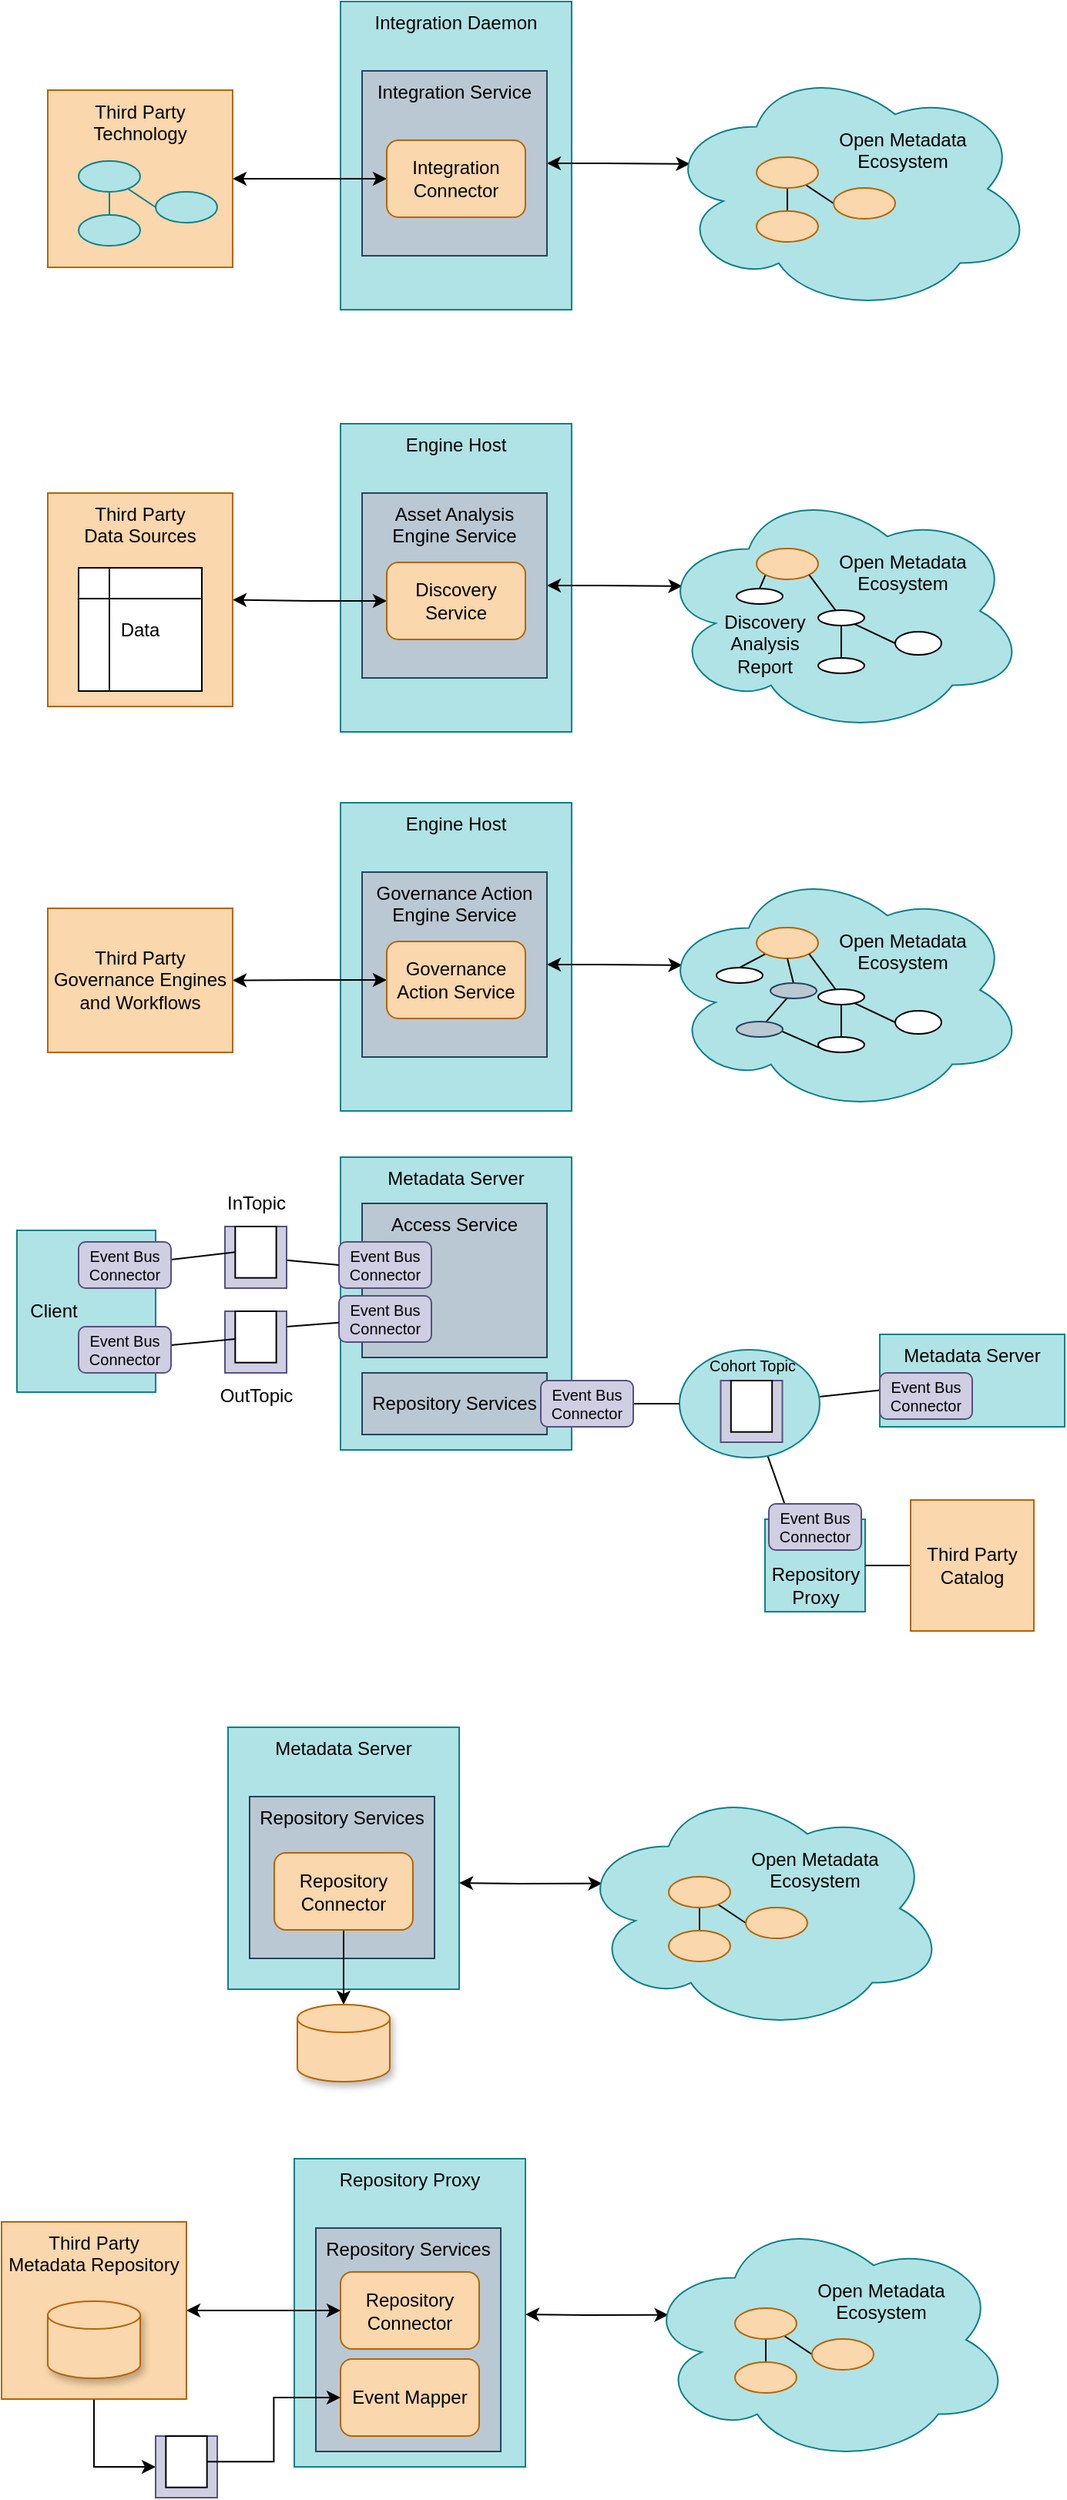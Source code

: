 <mxfile version="14.6.13" type="device" pages="6"><diagram id="eAUP-kVLEnDIEuVtmJOg" name="connector-types"><mxGraphModel dx="1106" dy="789" grid="1" gridSize="10" guides="1" tooltips="1" connect="1" arrows="1" fold="1" page="1" pageScale="1" pageWidth="827" pageHeight="1169" math="0" shadow="0"><root><mxCell id="UNZGWyN_z7ItplMNdB2b-0"/><mxCell id="UNZGWyN_z7ItplMNdB2b-1" parent="UNZGWyN_z7ItplMNdB2b-0"/><mxCell id="UNZGWyN_z7ItplMNdB2b-2" value="Integration Daemon" style="rounded=0;whiteSpace=wrap;html=1;verticalAlign=top;fillColor=#b0e3e6;strokeColor=#0e8088;" vertex="1" parent="UNZGWyN_z7ItplMNdB2b-1"><mxGeometry x="280" y="210" width="150" height="200" as="geometry"/></mxCell><mxCell id="UNZGWyN_z7ItplMNdB2b-6" style="edgeStyle=orthogonalEdgeStyle;rounded=0;orthogonalLoop=1;jettySize=auto;html=1;entryX=0.07;entryY=0.4;entryDx=0;entryDy=0;entryPerimeter=0;startArrow=classic;startFill=1;" edge="1" parent="UNZGWyN_z7ItplMNdB2b-1" source="UNZGWyN_z7ItplMNdB2b-3" target="UNZGWyN_z7ItplMNdB2b-5"><mxGeometry relative="1" as="geometry"/></mxCell><mxCell id="UNZGWyN_z7ItplMNdB2b-3" value="Integration Service" style="rounded=0;whiteSpace=wrap;html=1;verticalAlign=top;fillColor=#bac8d3;strokeColor=#23445d;" vertex="1" parent="UNZGWyN_z7ItplMNdB2b-1"><mxGeometry x="294" y="255" width="120" height="120" as="geometry"/></mxCell><mxCell id="UNZGWyN_z7ItplMNdB2b-8" style="edgeStyle=orthogonalEdgeStyle;rounded=0;orthogonalLoop=1;jettySize=auto;html=1;exitX=0;exitY=0.5;exitDx=0;exitDy=0;startArrow=classic;startFill=1;" edge="1" parent="UNZGWyN_z7ItplMNdB2b-1" source="UNZGWyN_z7ItplMNdB2b-4" target="UNZGWyN_z7ItplMNdB2b-7"><mxGeometry relative="1" as="geometry"/></mxCell><mxCell id="UNZGWyN_z7ItplMNdB2b-4" value="Integration&lt;br&gt;Connector" style="rounded=1;whiteSpace=wrap;html=1;fillColor=#fad7ac;strokeColor=#b46504;" vertex="1" parent="UNZGWyN_z7ItplMNdB2b-1"><mxGeometry x="310" y="300" width="90" height="50" as="geometry"/></mxCell><mxCell id="UNZGWyN_z7ItplMNdB2b-5" value="" style="ellipse;shape=cloud;whiteSpace=wrap;html=1;fillColor=#b0e3e6;strokeColor=#0e8088;verticalAlign=top;" vertex="1" parent="UNZGWyN_z7ItplMNdB2b-1"><mxGeometry x="490" y="251" width="240" height="161" as="geometry"/></mxCell><mxCell id="UNZGWyN_z7ItplMNdB2b-7" value="Third Party&lt;br&gt;Technology" style="rounded=0;whiteSpace=wrap;html=1;fillColor=#fad7ac;strokeColor=#b46504;verticalAlign=top;" vertex="1" parent="UNZGWyN_z7ItplMNdB2b-1"><mxGeometry x="90" y="267.5" width="120" height="115" as="geometry"/></mxCell><mxCell id="UNZGWyN_z7ItplMNdB2b-9" value="&lt;meta charset=&quot;utf-8&quot;&gt;&lt;span style=&quot;color: rgb(0, 0, 0); font-family: helvetica; font-size: 12px; font-style: normal; font-weight: 400; letter-spacing: normal; text-indent: 0px; text-transform: none; word-spacing: 0px; display: inline; float: none;&quot;&gt;Open Metadata&lt;/span&gt;&lt;br style=&quot;color: rgb(0, 0, 0); font-family: helvetica; font-size: 12px; font-style: normal; font-weight: 400; letter-spacing: normal; text-indent: 0px; text-transform: none; word-spacing: 0px;&quot;&gt;&lt;span style=&quot;color: rgb(0, 0, 0); font-family: helvetica; font-size: 12px; font-style: normal; font-weight: 400; letter-spacing: normal; text-indent: 0px; text-transform: none; word-spacing: 0px; display: inline; float: none;&quot;&gt;Ecosystem&lt;/span&gt;" style="text;whiteSpace=wrap;html=1;align=center;labelBackgroundColor=none;" vertex="1" parent="UNZGWyN_z7ItplMNdB2b-1"><mxGeometry x="590" y="286" width="110" height="40" as="geometry"/></mxCell><mxCell id="UNZGWyN_z7ItplMNdB2b-13" style="rounded=0;orthogonalLoop=1;jettySize=auto;html=1;startArrow=none;startFill=0;endArrow=none;endFill=0;entryX=0;entryY=0.5;entryDx=0;entryDy=0;" edge="1" parent="UNZGWyN_z7ItplMNdB2b-1" source="UNZGWyN_z7ItplMNdB2b-10" target="UNZGWyN_z7ItplMNdB2b-11"><mxGeometry relative="1" as="geometry"><mxPoint x="610" y="341" as="targetPoint"/></mxGeometry></mxCell><mxCell id="UNZGWyN_z7ItplMNdB2b-14" style="rounded=0;orthogonalLoop=1;jettySize=auto;html=1;exitX=0.5;exitY=1;exitDx=0;exitDy=0;entryX=0.5;entryY=0;entryDx=0;entryDy=0;startArrow=none;startFill=0;endArrow=none;endFill=0;" edge="1" parent="UNZGWyN_z7ItplMNdB2b-1" source="UNZGWyN_z7ItplMNdB2b-10" target="UNZGWyN_z7ItplMNdB2b-12"><mxGeometry relative="1" as="geometry"/></mxCell><mxCell id="UNZGWyN_z7ItplMNdB2b-10" value="" style="ellipse;whiteSpace=wrap;html=1;labelBackgroundColor=none;align=center;fillColor=#fad7ac;strokeColor=#b46504;" vertex="1" parent="UNZGWyN_z7ItplMNdB2b-1"><mxGeometry x="550" y="311" width="40" height="20" as="geometry"/></mxCell><mxCell id="UNZGWyN_z7ItplMNdB2b-11" value="" style="ellipse;whiteSpace=wrap;html=1;labelBackgroundColor=none;align=center;fillColor=#fad7ac;strokeColor=#b46504;" vertex="1" parent="UNZGWyN_z7ItplMNdB2b-1"><mxGeometry x="600" y="331" width="40" height="20" as="geometry"/></mxCell><mxCell id="UNZGWyN_z7ItplMNdB2b-12" value="" style="ellipse;whiteSpace=wrap;html=1;labelBackgroundColor=none;align=center;fillColor=#fad7ac;strokeColor=#b46504;" vertex="1" parent="UNZGWyN_z7ItplMNdB2b-1"><mxGeometry x="550" y="346" width="40" height="20" as="geometry"/></mxCell><mxCell id="UNZGWyN_z7ItplMNdB2b-15" style="rounded=0;orthogonalLoop=1;jettySize=auto;html=1;startArrow=none;startFill=0;endArrow=none;endFill=0;entryX=0;entryY=0.5;entryDx=0;entryDy=0;fillColor=#b0e3e6;strokeColor=#0e8088;" edge="1" parent="UNZGWyN_z7ItplMNdB2b-1" source="UNZGWyN_z7ItplMNdB2b-17" target="UNZGWyN_z7ItplMNdB2b-18"><mxGeometry relative="1" as="geometry"><mxPoint x="170" y="343.5" as="targetPoint"/></mxGeometry></mxCell><mxCell id="UNZGWyN_z7ItplMNdB2b-16" style="rounded=0;orthogonalLoop=1;jettySize=auto;html=1;exitX=0.5;exitY=1;exitDx=0;exitDy=0;entryX=0.5;entryY=0;entryDx=0;entryDy=0;startArrow=none;startFill=0;endArrow=none;endFill=0;fillColor=#b0e3e6;strokeColor=#0e8088;" edge="1" parent="UNZGWyN_z7ItplMNdB2b-1" source="UNZGWyN_z7ItplMNdB2b-17" target="UNZGWyN_z7ItplMNdB2b-19"><mxGeometry relative="1" as="geometry"/></mxCell><mxCell id="UNZGWyN_z7ItplMNdB2b-17" value="" style="ellipse;whiteSpace=wrap;html=1;labelBackgroundColor=none;align=center;fillColor=#b0e3e6;strokeColor=#0e8088;" vertex="1" parent="UNZGWyN_z7ItplMNdB2b-1"><mxGeometry x="110" y="313.5" width="40" height="20" as="geometry"/></mxCell><mxCell id="UNZGWyN_z7ItplMNdB2b-18" value="" style="ellipse;whiteSpace=wrap;html=1;labelBackgroundColor=none;align=center;fillColor=#b0e3e6;strokeColor=#0e8088;" vertex="1" parent="UNZGWyN_z7ItplMNdB2b-1"><mxGeometry x="160" y="333.5" width="40" height="20" as="geometry"/></mxCell><mxCell id="UNZGWyN_z7ItplMNdB2b-19" value="" style="ellipse;whiteSpace=wrap;html=1;labelBackgroundColor=none;align=center;fillColor=#b0e3e6;strokeColor=#0e8088;" vertex="1" parent="UNZGWyN_z7ItplMNdB2b-1"><mxGeometry x="110" y="348.5" width="40" height="20" as="geometry"/></mxCell><mxCell id="UNZGWyN_z7ItplMNdB2b-20" value="Engine Host" style="rounded=0;whiteSpace=wrap;html=1;verticalAlign=top;fillColor=#b0e3e6;strokeColor=#0e8088;" vertex="1" parent="UNZGWyN_z7ItplMNdB2b-1"><mxGeometry x="280" y="484" width="150" height="200" as="geometry"/></mxCell><mxCell id="UNZGWyN_z7ItplMNdB2b-21" style="edgeStyle=orthogonalEdgeStyle;rounded=0;orthogonalLoop=1;jettySize=auto;html=1;entryX=0.07;entryY=0.4;entryDx=0;entryDy=0;entryPerimeter=0;startArrow=classic;startFill=1;" edge="1" parent="UNZGWyN_z7ItplMNdB2b-1" source="UNZGWyN_z7ItplMNdB2b-22" target="UNZGWyN_z7ItplMNdB2b-25"><mxGeometry relative="1" as="geometry"/></mxCell><mxCell id="UNZGWyN_z7ItplMNdB2b-22" value="Asset Analysis Engine Service" style="rounded=0;whiteSpace=wrap;html=1;verticalAlign=top;fillColor=#bac8d3;strokeColor=#23445d;" vertex="1" parent="UNZGWyN_z7ItplMNdB2b-1"><mxGeometry x="294" y="529" width="120" height="120" as="geometry"/></mxCell><mxCell id="UNZGWyN_z7ItplMNdB2b-23" style="edgeStyle=orthogonalEdgeStyle;rounded=0;orthogonalLoop=1;jettySize=auto;html=1;exitX=0;exitY=0.5;exitDx=0;exitDy=0;startArrow=classic;startFill=1;" edge="1" parent="UNZGWyN_z7ItplMNdB2b-1" source="UNZGWyN_z7ItplMNdB2b-24" target="UNZGWyN_z7ItplMNdB2b-26"><mxGeometry relative="1" as="geometry"/></mxCell><mxCell id="UNZGWyN_z7ItplMNdB2b-24" value="Discovery Service" style="rounded=1;whiteSpace=wrap;html=1;fillColor=#fad7ac;strokeColor=#b46504;" vertex="1" parent="UNZGWyN_z7ItplMNdB2b-1"><mxGeometry x="310" y="574" width="90" height="50" as="geometry"/></mxCell><mxCell id="UNZGWyN_z7ItplMNdB2b-25" value="" style="ellipse;shape=cloud;whiteSpace=wrap;html=1;fillColor=#b0e3e6;strokeColor=#0e8088;verticalAlign=top;" vertex="1" parent="UNZGWyN_z7ItplMNdB2b-1"><mxGeometry x="485" y="525" width="240" height="161" as="geometry"/></mxCell><mxCell id="UNZGWyN_z7ItplMNdB2b-26" value="Third Party&lt;br&gt;Data Sources" style="rounded=0;whiteSpace=wrap;html=1;fillColor=#fad7ac;strokeColor=#b46504;verticalAlign=top;" vertex="1" parent="UNZGWyN_z7ItplMNdB2b-1"><mxGeometry x="90" y="529" width="120" height="138.5" as="geometry"/></mxCell><mxCell id="UNZGWyN_z7ItplMNdB2b-27" value="&lt;meta charset=&quot;utf-8&quot;&gt;&lt;span style=&quot;color: rgb(0, 0, 0); font-family: helvetica; font-size: 12px; font-style: normal; font-weight: 400; letter-spacing: normal; text-indent: 0px; text-transform: none; word-spacing: 0px; display: inline; float: none;&quot;&gt;Open Metadata&lt;/span&gt;&lt;br style=&quot;color: rgb(0, 0, 0); font-family: helvetica; font-size: 12px; font-style: normal; font-weight: 400; letter-spacing: normal; text-indent: 0px; text-transform: none; word-spacing: 0px;&quot;&gt;&lt;span style=&quot;color: rgb(0, 0, 0); font-family: helvetica; font-size: 12px; font-style: normal; font-weight: 400; letter-spacing: normal; text-indent: 0px; text-transform: none; word-spacing: 0px; display: inline; float: none;&quot;&gt;Ecosystem&lt;/span&gt;" style="text;whiteSpace=wrap;html=1;align=center;labelBackgroundColor=none;" vertex="1" parent="UNZGWyN_z7ItplMNdB2b-1"><mxGeometry x="590" y="560" width="110" height="40" as="geometry"/></mxCell><mxCell id="UNZGWyN_z7ItplMNdB2b-29" style="rounded=0;orthogonalLoop=1;jettySize=auto;html=1;exitX=0;exitY=1;exitDx=0;exitDy=0;entryX=0.5;entryY=0;entryDx=0;entryDy=0;startArrow=none;startFill=0;endArrow=none;endFill=0;" edge="1" parent="UNZGWyN_z7ItplMNdB2b-1" source="UNZGWyN_z7ItplMNdB2b-30" target="UNZGWyN_z7ItplMNdB2b-32"><mxGeometry relative="1" as="geometry"/></mxCell><mxCell id="UNZGWyN_z7ItplMNdB2b-30" value="" style="ellipse;whiteSpace=wrap;html=1;labelBackgroundColor=none;align=center;fillColor=#fad7ac;strokeColor=#b46504;" vertex="1" parent="UNZGWyN_z7ItplMNdB2b-1"><mxGeometry x="550" y="565" width="40" height="20" as="geometry"/></mxCell><mxCell id="UNZGWyN_z7ItplMNdB2b-32" value="" style="ellipse;whiteSpace=wrap;html=1;labelBackgroundColor=none;align=center;" vertex="1" parent="UNZGWyN_z7ItplMNdB2b-1"><mxGeometry x="537" y="591" width="30" height="10" as="geometry"/></mxCell><mxCell id="UNZGWyN_z7ItplMNdB2b-38" value="Data" style="shape=internalStorage;whiteSpace=wrap;html=1;backgroundOutline=1;labelBackgroundColor=none;align=center;" vertex="1" parent="UNZGWyN_z7ItplMNdB2b-1"><mxGeometry x="110" y="577.5" width="80" height="80" as="geometry"/></mxCell><mxCell id="UNZGWyN_z7ItplMNdB2b-39" style="rounded=0;orthogonalLoop=1;jettySize=auto;html=1;startArrow=none;startFill=0;endArrow=none;endFill=0;entryX=0;entryY=0.5;entryDx=0;entryDy=0;" edge="1" parent="UNZGWyN_z7ItplMNdB2b-1" source="UNZGWyN_z7ItplMNdB2b-41" target="UNZGWyN_z7ItplMNdB2b-42"><mxGeometry relative="1" as="geometry"><mxPoint x="650" y="629" as="targetPoint"/></mxGeometry></mxCell><mxCell id="UNZGWyN_z7ItplMNdB2b-40" style="rounded=0;orthogonalLoop=1;jettySize=auto;html=1;exitX=0.5;exitY=1;exitDx=0;exitDy=0;entryX=0.5;entryY=0;entryDx=0;entryDy=0;startArrow=none;startFill=0;endArrow=none;endFill=0;" edge="1" parent="UNZGWyN_z7ItplMNdB2b-1" source="UNZGWyN_z7ItplMNdB2b-41" target="UNZGWyN_z7ItplMNdB2b-43"><mxGeometry relative="1" as="geometry"/></mxCell><mxCell id="UNZGWyN_z7ItplMNdB2b-44" style="edgeStyle=none;rounded=0;orthogonalLoop=1;jettySize=auto;html=1;entryX=1;entryY=1;entryDx=0;entryDy=0;startArrow=none;startFill=0;endArrow=none;endFill=0;" edge="1" parent="UNZGWyN_z7ItplMNdB2b-1" source="UNZGWyN_z7ItplMNdB2b-41" target="UNZGWyN_z7ItplMNdB2b-30"><mxGeometry relative="1" as="geometry"/></mxCell><mxCell id="UNZGWyN_z7ItplMNdB2b-41" value="" style="ellipse;whiteSpace=wrap;html=1;labelBackgroundColor=none;align=center;" vertex="1" parent="UNZGWyN_z7ItplMNdB2b-1"><mxGeometry x="590" y="605" width="30" height="10" as="geometry"/></mxCell><mxCell id="UNZGWyN_z7ItplMNdB2b-42" value="" style="ellipse;whiteSpace=wrap;html=1;labelBackgroundColor=none;align=center;" vertex="1" parent="UNZGWyN_z7ItplMNdB2b-1"><mxGeometry x="640" y="619" width="30" height="15" as="geometry"/></mxCell><mxCell id="UNZGWyN_z7ItplMNdB2b-43" value="" style="ellipse;whiteSpace=wrap;html=1;labelBackgroundColor=none;align=center;" vertex="1" parent="UNZGWyN_z7ItplMNdB2b-1"><mxGeometry x="590" y="636" width="30" height="10" as="geometry"/></mxCell><mxCell id="UNZGWyN_z7ItplMNdB2b-46" value="Discovery&lt;br&gt;Analysis&lt;br&gt;Report" style="text;html=1;align=center;verticalAlign=middle;resizable=0;points=[];autosize=1;strokeColor=none;" vertex="1" parent="UNZGWyN_z7ItplMNdB2b-1"><mxGeometry x="520" y="601.5" width="70" height="50" as="geometry"/></mxCell><mxCell id="UNZGWyN_z7ItplMNdB2b-48" value="Engine Host" style="rounded=0;whiteSpace=wrap;html=1;verticalAlign=top;fillColor=#b0e3e6;strokeColor=#0e8088;" vertex="1" parent="UNZGWyN_z7ItplMNdB2b-1"><mxGeometry x="280" y="730" width="150" height="200" as="geometry"/></mxCell><mxCell id="UNZGWyN_z7ItplMNdB2b-49" style="edgeStyle=orthogonalEdgeStyle;rounded=0;orthogonalLoop=1;jettySize=auto;html=1;entryX=0.07;entryY=0.4;entryDx=0;entryDy=0;entryPerimeter=0;startArrow=classic;startFill=1;" edge="1" parent="UNZGWyN_z7ItplMNdB2b-1" source="UNZGWyN_z7ItplMNdB2b-50" target="UNZGWyN_z7ItplMNdB2b-53"><mxGeometry relative="1" as="geometry"/></mxCell><mxCell id="UNZGWyN_z7ItplMNdB2b-50" value="Governance Action Engine Service" style="rounded=0;whiteSpace=wrap;html=1;verticalAlign=top;fillColor=#bac8d3;strokeColor=#23445d;" vertex="1" parent="UNZGWyN_z7ItplMNdB2b-1"><mxGeometry x="294" y="775" width="120" height="120" as="geometry"/></mxCell><mxCell id="UNZGWyN_z7ItplMNdB2b-51" style="edgeStyle=orthogonalEdgeStyle;rounded=0;orthogonalLoop=1;jettySize=auto;html=1;exitX=0;exitY=0.5;exitDx=0;exitDy=0;startArrow=classic;startFill=1;" edge="1" parent="UNZGWyN_z7ItplMNdB2b-1" source="UNZGWyN_z7ItplMNdB2b-52" target="UNZGWyN_z7ItplMNdB2b-54"><mxGeometry relative="1" as="geometry"/></mxCell><mxCell id="UNZGWyN_z7ItplMNdB2b-52" value="Governance Action Service" style="rounded=1;whiteSpace=wrap;html=1;fillColor=#fad7ac;strokeColor=#b46504;" vertex="1" parent="UNZGWyN_z7ItplMNdB2b-1"><mxGeometry x="310" y="820" width="90" height="50" as="geometry"/></mxCell><mxCell id="UNZGWyN_z7ItplMNdB2b-53" value="" style="ellipse;shape=cloud;whiteSpace=wrap;html=1;fillColor=#b0e3e6;strokeColor=#0e8088;verticalAlign=top;" vertex="1" parent="UNZGWyN_z7ItplMNdB2b-1"><mxGeometry x="485" y="771" width="240" height="161" as="geometry"/></mxCell><mxCell id="UNZGWyN_z7ItplMNdB2b-54" value="Third Party&lt;br&gt;Governance Engines and Workflows" style="rounded=0;whiteSpace=wrap;html=1;fillColor=#fad7ac;strokeColor=#b46504;verticalAlign=middle;align=center;" vertex="1" parent="UNZGWyN_z7ItplMNdB2b-1"><mxGeometry x="90" y="798.5" width="120" height="93.5" as="geometry"/></mxCell><mxCell id="UNZGWyN_z7ItplMNdB2b-55" value="&lt;meta charset=&quot;utf-8&quot;&gt;&lt;span style=&quot;color: rgb(0, 0, 0); font-family: helvetica; font-size: 12px; font-style: normal; font-weight: 400; letter-spacing: normal; text-indent: 0px; text-transform: none; word-spacing: 0px; display: inline; float: none;&quot;&gt;Open Metadata&lt;/span&gt;&lt;br style=&quot;color: rgb(0, 0, 0); font-family: helvetica; font-size: 12px; font-style: normal; font-weight: 400; letter-spacing: normal; text-indent: 0px; text-transform: none; word-spacing: 0px;&quot;&gt;&lt;span style=&quot;color: rgb(0, 0, 0); font-family: helvetica; font-size: 12px; font-style: normal; font-weight: 400; letter-spacing: normal; text-indent: 0px; text-transform: none; word-spacing: 0px; display: inline; float: none;&quot;&gt;Ecosystem&lt;/span&gt;" style="text;whiteSpace=wrap;html=1;align=center;labelBackgroundColor=none;" vertex="1" parent="UNZGWyN_z7ItplMNdB2b-1"><mxGeometry x="590" y="806" width="110" height="40" as="geometry"/></mxCell><mxCell id="UNZGWyN_z7ItplMNdB2b-56" style="rounded=0;orthogonalLoop=1;jettySize=auto;html=1;exitX=0;exitY=1;exitDx=0;exitDy=0;entryX=0.5;entryY=0;entryDx=0;entryDy=0;startArrow=none;startFill=0;endArrow=none;endFill=0;" edge="1" parent="UNZGWyN_z7ItplMNdB2b-1" source="UNZGWyN_z7ItplMNdB2b-57" target="UNZGWyN_z7ItplMNdB2b-58"><mxGeometry relative="1" as="geometry"/></mxCell><mxCell id="UNZGWyN_z7ItplMNdB2b-57" value="" style="ellipse;whiteSpace=wrap;html=1;labelBackgroundColor=none;align=center;fillColor=#fad7ac;strokeColor=#b46504;" vertex="1" parent="UNZGWyN_z7ItplMNdB2b-1"><mxGeometry x="550" y="811" width="40" height="20" as="geometry"/></mxCell><mxCell id="UNZGWyN_z7ItplMNdB2b-58" value="" style="ellipse;whiteSpace=wrap;html=1;labelBackgroundColor=none;align=center;" vertex="1" parent="UNZGWyN_z7ItplMNdB2b-1"><mxGeometry x="524" y="837" width="30" height="10" as="geometry"/></mxCell><mxCell id="UNZGWyN_z7ItplMNdB2b-60" style="rounded=0;orthogonalLoop=1;jettySize=auto;html=1;startArrow=none;startFill=0;endArrow=none;endFill=0;entryX=0;entryY=0.5;entryDx=0;entryDy=0;" edge="1" parent="UNZGWyN_z7ItplMNdB2b-1" source="UNZGWyN_z7ItplMNdB2b-63" target="UNZGWyN_z7ItplMNdB2b-64"><mxGeometry relative="1" as="geometry"><mxPoint x="650" y="875" as="targetPoint"/></mxGeometry></mxCell><mxCell id="UNZGWyN_z7ItplMNdB2b-61" style="rounded=0;orthogonalLoop=1;jettySize=auto;html=1;exitX=0.5;exitY=1;exitDx=0;exitDy=0;entryX=0.5;entryY=0;entryDx=0;entryDy=0;startArrow=none;startFill=0;endArrow=none;endFill=0;" edge="1" parent="UNZGWyN_z7ItplMNdB2b-1" source="UNZGWyN_z7ItplMNdB2b-63" target="UNZGWyN_z7ItplMNdB2b-65"><mxGeometry relative="1" as="geometry"/></mxCell><mxCell id="UNZGWyN_z7ItplMNdB2b-62" style="edgeStyle=none;rounded=0;orthogonalLoop=1;jettySize=auto;html=1;entryX=1;entryY=1;entryDx=0;entryDy=0;startArrow=none;startFill=0;endArrow=none;endFill=0;" edge="1" parent="UNZGWyN_z7ItplMNdB2b-1" source="UNZGWyN_z7ItplMNdB2b-63" target="UNZGWyN_z7ItplMNdB2b-57"><mxGeometry relative="1" as="geometry"/></mxCell><mxCell id="UNZGWyN_z7ItplMNdB2b-63" value="" style="ellipse;whiteSpace=wrap;html=1;labelBackgroundColor=none;align=center;" vertex="1" parent="UNZGWyN_z7ItplMNdB2b-1"><mxGeometry x="590" y="851" width="30" height="10" as="geometry"/></mxCell><mxCell id="UNZGWyN_z7ItplMNdB2b-64" value="" style="ellipse;whiteSpace=wrap;html=1;labelBackgroundColor=none;align=center;" vertex="1" parent="UNZGWyN_z7ItplMNdB2b-1"><mxGeometry x="640" y="865" width="30" height="15" as="geometry"/></mxCell><mxCell id="UNZGWyN_z7ItplMNdB2b-65" value="" style="ellipse;whiteSpace=wrap;html=1;labelBackgroundColor=none;align=center;" vertex="1" parent="UNZGWyN_z7ItplMNdB2b-1"><mxGeometry x="590" y="882" width="30" height="10" as="geometry"/></mxCell><mxCell id="UNZGWyN_z7ItplMNdB2b-67" style="rounded=0;orthogonalLoop=1;jettySize=auto;html=1;exitX=0.5;exitY=1;exitDx=0;exitDy=0;entryX=0.5;entryY=0;entryDx=0;entryDy=0;startArrow=none;startFill=0;endArrow=none;endFill=0;" edge="1" parent="UNZGWyN_z7ItplMNdB2b-1" target="UNZGWyN_z7ItplMNdB2b-68" source="UNZGWyN_z7ItplMNdB2b-57"><mxGeometry relative="1" as="geometry"><mxPoint x="565.858" y="838.071" as="sourcePoint"/></mxGeometry></mxCell><mxCell id="UNZGWyN_z7ItplMNdB2b-72" value="" style="edgeStyle=none;rounded=0;orthogonalLoop=1;jettySize=auto;html=1;startArrow=none;startFill=0;endArrow=none;endFill=0;" edge="1" parent="UNZGWyN_z7ItplMNdB2b-1" source="UNZGWyN_z7ItplMNdB2b-68" target="UNZGWyN_z7ItplMNdB2b-71"><mxGeometry relative="1" as="geometry"/></mxCell><mxCell id="UNZGWyN_z7ItplMNdB2b-68" value="" style="ellipse;whiteSpace=wrap;html=1;labelBackgroundColor=none;align=center;fillColor=#bac8d3;strokeColor=#23445d;" vertex="1" parent="UNZGWyN_z7ItplMNdB2b-1"><mxGeometry x="559" y="847" width="30" height="10" as="geometry"/></mxCell><mxCell id="UNZGWyN_z7ItplMNdB2b-73" style="edgeStyle=none;rounded=0;orthogonalLoop=1;jettySize=auto;html=1;exitX=0.5;exitY=0;exitDx=0;exitDy=0;startArrow=none;startFill=0;endArrow=none;endFill=0;entryX=0;entryY=1;entryDx=0;entryDy=0;" edge="1" parent="UNZGWyN_z7ItplMNdB2b-1" source="UNZGWyN_z7ItplMNdB2b-71" target="UNZGWyN_z7ItplMNdB2b-65"><mxGeometry relative="1" as="geometry"><mxPoint x="600" y="887" as="targetPoint"/></mxGeometry></mxCell><mxCell id="UNZGWyN_z7ItplMNdB2b-71" value="" style="ellipse;whiteSpace=wrap;html=1;labelBackgroundColor=none;align=center;fillColor=#bac8d3;strokeColor=#23445d;" vertex="1" parent="UNZGWyN_z7ItplMNdB2b-1"><mxGeometry x="537" y="872" width="30" height="10" as="geometry"/></mxCell><mxCell id="UNZGWyN_z7ItplMNdB2b-74" value="Metadata Server" style="rounded=0;whiteSpace=wrap;html=1;verticalAlign=top;fillColor=#b0e3e6;strokeColor=#0e8088;" vertex="1" parent="UNZGWyN_z7ItplMNdB2b-1"><mxGeometry x="630" y="1075" width="120" height="60" as="geometry"/></mxCell><mxCell id="UNZGWyN_z7ItplMNdB2b-82" style="edgeStyle=none;rounded=0;orthogonalLoop=1;jettySize=auto;html=1;startArrow=none;startFill=0;endArrow=none;endFill=0;" edge="1" parent="UNZGWyN_z7ItplMNdB2b-1" source="UNZGWyN_z7ItplMNdB2b-75" target="UNZGWyN_z7ItplMNdB2b-74"><mxGeometry relative="1" as="geometry"/></mxCell><mxCell id="UNZGWyN_z7ItplMNdB2b-83" style="edgeStyle=none;rounded=0;orthogonalLoop=1;jettySize=auto;html=1;entryX=0.25;entryY=0;entryDx=0;entryDy=0;startArrow=none;startFill=0;endArrow=none;endFill=0;" edge="1" parent="UNZGWyN_z7ItplMNdB2b-1" source="UNZGWyN_z7ItplMNdB2b-75" target="UNZGWyN_z7ItplMNdB2b-76"><mxGeometry relative="1" as="geometry"/></mxCell><mxCell id="UNZGWyN_z7ItplMNdB2b-75" value="" style="ellipse;whiteSpace=wrap;html=1;labelBackgroundColor=none;align=center;fillColor=#b0e3e6;strokeColor=#0e8088;" vertex="1" parent="UNZGWyN_z7ItplMNdB2b-1"><mxGeometry x="500" y="1085" width="91" height="70" as="geometry"/></mxCell><mxCell id="UNZGWyN_z7ItplMNdB2b-76" value="Repository&lt;br&gt;Proxy" style="rounded=0;whiteSpace=wrap;html=1;verticalAlign=bottom;fillColor=#b0e3e6;strokeColor=#0e8088;" vertex="1" parent="UNZGWyN_z7ItplMNdB2b-1"><mxGeometry x="555.5" y="1195" width="65" height="60" as="geometry"/></mxCell><mxCell id="UNZGWyN_z7ItplMNdB2b-78" style="edgeStyle=none;rounded=0;orthogonalLoop=1;jettySize=auto;html=1;entryX=1;entryY=0.5;entryDx=0;entryDy=0;startArrow=none;startFill=0;endArrow=none;endFill=0;" edge="1" parent="UNZGWyN_z7ItplMNdB2b-1" source="UNZGWyN_z7ItplMNdB2b-77" target="UNZGWyN_z7ItplMNdB2b-76"><mxGeometry relative="1" as="geometry"/></mxCell><mxCell id="UNZGWyN_z7ItplMNdB2b-77" value="Third Party&lt;br&gt;Catalog" style="rounded=0;whiteSpace=wrap;html=1;fillColor=#fad7ac;strokeColor=#b46504;verticalAlign=middle;" vertex="1" parent="UNZGWyN_z7ItplMNdB2b-1"><mxGeometry x="650" y="1182.5" width="80" height="85" as="geometry"/></mxCell><mxCell id="UNZGWyN_z7ItplMNdB2b-79" value="Metadata Server" style="rounded=0;whiteSpace=wrap;html=1;verticalAlign=top;fillColor=#b0e3e6;strokeColor=#0e8088;" vertex="1" parent="UNZGWyN_z7ItplMNdB2b-1"><mxGeometry x="280" y="960" width="150" height="190" as="geometry"/></mxCell><mxCell id="UNZGWyN_z7ItplMNdB2b-81" style="edgeStyle=none;rounded=0;orthogonalLoop=1;jettySize=auto;html=1;entryX=0;entryY=0.5;entryDx=0;entryDy=0;startArrow=none;startFill=0;endArrow=none;endFill=0;exitX=1;exitY=0.5;exitDx=0;exitDy=0;" edge="1" parent="UNZGWyN_z7ItplMNdB2b-1" source="UNZGWyN_z7ItplMNdB2b-102" target="UNZGWyN_z7ItplMNdB2b-75"><mxGeometry relative="1" as="geometry"><mxPoint x="500" y="1160" as="sourcePoint"/></mxGeometry></mxCell><mxCell id="UNZGWyN_z7ItplMNdB2b-80" value="Access Service" style="rounded=0;whiteSpace=wrap;html=1;verticalAlign=top;fillColor=#bac8d3;strokeColor=#23445d;" vertex="1" parent="UNZGWyN_z7ItplMNdB2b-1"><mxGeometry x="294" y="990" width="120" height="100" as="geometry"/></mxCell><mxCell id="UNZGWyN_z7ItplMNdB2b-84" value="&amp;nbsp; Client" style="rounded=0;whiteSpace=wrap;html=1;verticalAlign=middle;fillColor=#b0e3e6;strokeColor=#0e8088;align=left;" vertex="1" parent="UNZGWyN_z7ItplMNdB2b-1"><mxGeometry x="70" y="1007.5" width="90" height="105" as="geometry"/></mxCell><mxCell id="UNZGWyN_z7ItplMNdB2b-88" value="" style="group" vertex="1" connectable="0" parent="UNZGWyN_z7ItplMNdB2b-1"><mxGeometry x="205" y="1060" width="40" height="40" as="geometry"/></mxCell><mxCell id="UNZGWyN_z7ItplMNdB2b-86" value="" style="rounded=0;whiteSpace=wrap;html=1;labelBackgroundColor=none;align=center;fillColor=#d0cee2;strokeColor=#56517e;" vertex="1" parent="UNZGWyN_z7ItplMNdB2b-88"><mxGeometry width="40" height="40" as="geometry"/></mxCell><mxCell id="UNZGWyN_z7ItplMNdB2b-87" value="" style="rounded=0;whiteSpace=wrap;html=1;labelBackgroundColor=none;align=center;" vertex="1" parent="UNZGWyN_z7ItplMNdB2b-88"><mxGeometry x="6.667" width="26.667" height="33.333" as="geometry"/></mxCell><mxCell id="UNZGWyN_z7ItplMNdB2b-89" value="" style="group" vertex="1" connectable="0" parent="UNZGWyN_z7ItplMNdB2b-1"><mxGeometry x="526.75" y="1105" width="40" height="40" as="geometry"/></mxCell><mxCell id="UNZGWyN_z7ItplMNdB2b-90" value="" style="rounded=0;whiteSpace=wrap;html=1;labelBackgroundColor=none;align=center;fillColor=#d0cee2;strokeColor=#56517e;" vertex="1" parent="UNZGWyN_z7ItplMNdB2b-89"><mxGeometry width="40" height="40" as="geometry"/></mxCell><mxCell id="UNZGWyN_z7ItplMNdB2b-91" value="" style="rounded=0;whiteSpace=wrap;html=1;labelBackgroundColor=none;align=center;" vertex="1" parent="UNZGWyN_z7ItplMNdB2b-89"><mxGeometry x="6.667" width="26.667" height="33.333" as="geometry"/></mxCell><mxCell id="UNZGWyN_z7ItplMNdB2b-92" value="" style="group" vertex="1" connectable="0" parent="UNZGWyN_z7ItplMNdB2b-1"><mxGeometry x="205" y="1005" width="40" height="40" as="geometry"/></mxCell><mxCell id="UNZGWyN_z7ItplMNdB2b-93" value="" style="rounded=0;whiteSpace=wrap;html=1;labelBackgroundColor=none;align=center;fillColor=#d0cee2;strokeColor=#56517e;" vertex="1" parent="UNZGWyN_z7ItplMNdB2b-92"><mxGeometry width="40" height="40" as="geometry"/></mxCell><mxCell id="UNZGWyN_z7ItplMNdB2b-94" value="" style="rounded=0;whiteSpace=wrap;html=1;labelBackgroundColor=none;align=center;" vertex="1" parent="UNZGWyN_z7ItplMNdB2b-92"><mxGeometry x="6.667" width="26.667" height="33.333" as="geometry"/></mxCell><mxCell id="UNZGWyN_z7ItplMNdB2b-95" value="InTopic" style="text;html=1;align=center;verticalAlign=middle;resizable=0;points=[];autosize=1;strokeColor=none;" vertex="1" parent="UNZGWyN_z7ItplMNdB2b-1"><mxGeometry x="200" y="980" width="50" height="20" as="geometry"/></mxCell><mxCell id="UNZGWyN_z7ItplMNdB2b-96" value="OutTopic" style="text;html=1;align=center;verticalAlign=middle;resizable=0;points=[];autosize=1;strokeColor=none;" vertex="1" parent="UNZGWyN_z7ItplMNdB2b-1"><mxGeometry x="195" y="1105" width="60" height="20" as="geometry"/></mxCell><mxCell id="UNZGWyN_z7ItplMNdB2b-97" value="Event Bus&lt;br style=&quot;font-size: 10px;&quot;&gt;Connector" style="rounded=1;whiteSpace=wrap;html=1;labelBackgroundColor=none;align=center;fillColor=#d0cee2;strokeColor=#56517e;fontSize=10;" vertex="1" parent="UNZGWyN_z7ItplMNdB2b-1"><mxGeometry x="279" y="1015" width="60" height="30" as="geometry"/></mxCell><mxCell id="UNZGWyN_z7ItplMNdB2b-98" value="Cohort Topic" style="text;html=1;align=center;verticalAlign=middle;resizable=0;points=[];autosize=1;strokeColor=none;fontSize=10;" vertex="1" parent="UNZGWyN_z7ItplMNdB2b-1"><mxGeometry x="511.75" y="1085" width="70" height="20" as="geometry"/></mxCell><mxCell id="UNZGWyN_z7ItplMNdB2b-100" value="Event Bus&lt;br style=&quot;font-size: 10px;&quot;&gt;Connector" style="rounded=1;whiteSpace=wrap;html=1;labelBackgroundColor=none;align=center;fillColor=#d0cee2;strokeColor=#56517e;fontSize=10;" vertex="1" parent="UNZGWyN_z7ItplMNdB2b-1"><mxGeometry x="279" y="1050" width="60" height="30" as="geometry"/></mxCell><mxCell id="UNZGWyN_z7ItplMNdB2b-101" value="Repository Services" style="rounded=0;whiteSpace=wrap;html=1;verticalAlign=middle;fillColor=#bac8d3;strokeColor=#23445d;" vertex="1" parent="UNZGWyN_z7ItplMNdB2b-1"><mxGeometry x="294" y="1100" width="120" height="40" as="geometry"/></mxCell><mxCell id="UNZGWyN_z7ItplMNdB2b-102" value="Event Bus&lt;br style=&quot;font-size: 10px;&quot;&gt;Connector" style="rounded=1;whiteSpace=wrap;html=1;labelBackgroundColor=none;align=center;fillColor=#d0cee2;strokeColor=#56517e;fontSize=10;" vertex="1" parent="UNZGWyN_z7ItplMNdB2b-1"><mxGeometry x="410" y="1105" width="60" height="30" as="geometry"/></mxCell><mxCell id="UNZGWyN_z7ItplMNdB2b-103" value="Event Bus&lt;br style=&quot;font-size: 10px;&quot;&gt;Connector" style="rounded=1;whiteSpace=wrap;html=1;labelBackgroundColor=none;align=center;fillColor=#d0cee2;strokeColor=#56517e;fontSize=10;" vertex="1" parent="UNZGWyN_z7ItplMNdB2b-1"><mxGeometry x="630" y="1100" width="60" height="30" as="geometry"/></mxCell><mxCell id="UNZGWyN_z7ItplMNdB2b-104" value="Event Bus&lt;br style=&quot;font-size: 10px;&quot;&gt;Connector" style="rounded=1;whiteSpace=wrap;html=1;labelBackgroundColor=none;align=center;fillColor=#d0cee2;strokeColor=#56517e;fontSize=10;" vertex="1" parent="UNZGWyN_z7ItplMNdB2b-1"><mxGeometry x="558" y="1185" width="60" height="30" as="geometry"/></mxCell><mxCell id="UNZGWyN_z7ItplMNdB2b-108" style="edgeStyle=none;rounded=0;orthogonalLoop=1;jettySize=auto;html=1;entryX=0;entryY=0.5;entryDx=0;entryDy=0;fontSize=10;startArrow=none;startFill=0;endArrow=none;endFill=0;" edge="1" parent="UNZGWyN_z7ItplMNdB2b-1" source="UNZGWyN_z7ItplMNdB2b-105" target="UNZGWyN_z7ItplMNdB2b-94"><mxGeometry relative="1" as="geometry"/></mxCell><mxCell id="UNZGWyN_z7ItplMNdB2b-105" value="Event Bus&lt;br style=&quot;font-size: 10px;&quot;&gt;Connector" style="rounded=1;whiteSpace=wrap;html=1;labelBackgroundColor=none;align=center;fillColor=#d0cee2;strokeColor=#56517e;fontSize=10;" vertex="1" parent="UNZGWyN_z7ItplMNdB2b-1"><mxGeometry x="110" y="1015" width="60" height="30" as="geometry"/></mxCell><mxCell id="UNZGWyN_z7ItplMNdB2b-107" style="edgeStyle=none;rounded=0;orthogonalLoop=1;jettySize=auto;html=1;fontSize=10;startArrow=none;startFill=0;endArrow=none;endFill=0;" edge="1" parent="UNZGWyN_z7ItplMNdB2b-1" source="UNZGWyN_z7ItplMNdB2b-106" target="UNZGWyN_z7ItplMNdB2b-87"><mxGeometry relative="1" as="geometry"/></mxCell><mxCell id="UNZGWyN_z7ItplMNdB2b-106" value="Event Bus&lt;br style=&quot;font-size: 10px;&quot;&gt;Connector" style="rounded=1;whiteSpace=wrap;html=1;labelBackgroundColor=none;align=center;fillColor=#d0cee2;strokeColor=#56517e;fontSize=10;" vertex="1" parent="UNZGWyN_z7ItplMNdB2b-1"><mxGeometry x="110" y="1070" width="60" height="30" as="geometry"/></mxCell><mxCell id="UNZGWyN_z7ItplMNdB2b-109" style="edgeStyle=none;rounded=0;orthogonalLoop=1;jettySize=auto;html=1;entryX=0;entryY=0.5;entryDx=0;entryDy=0;fontSize=10;startArrow=none;startFill=0;endArrow=none;endFill=0;" edge="1" parent="UNZGWyN_z7ItplMNdB2b-1" source="UNZGWyN_z7ItplMNdB2b-93" target="UNZGWyN_z7ItplMNdB2b-97"><mxGeometry relative="1" as="geometry"/></mxCell><mxCell id="UNZGWyN_z7ItplMNdB2b-110" style="edgeStyle=none;rounded=0;orthogonalLoop=1;jettySize=auto;html=1;exitX=1;exitY=0.25;exitDx=0;exitDy=0;fontSize=10;startArrow=none;startFill=0;endArrow=none;endFill=0;" edge="1" parent="UNZGWyN_z7ItplMNdB2b-1" source="UNZGWyN_z7ItplMNdB2b-86" target="UNZGWyN_z7ItplMNdB2b-100"><mxGeometry relative="1" as="geometry"/></mxCell><mxCell id="UNZGWyN_z7ItplMNdB2b-111" value="Repository Proxy" style="rounded=0;whiteSpace=wrap;html=1;verticalAlign=top;fillColor=#b0e3e6;strokeColor=#0e8088;" vertex="1" parent="UNZGWyN_z7ItplMNdB2b-1"><mxGeometry x="250" y="1610" width="150" height="200" as="geometry"/></mxCell><mxCell id="UNZGWyN_z7ItplMNdB2b-113" value="Repository Services" style="rounded=0;whiteSpace=wrap;html=1;verticalAlign=top;fillColor=#bac8d3;strokeColor=#23445d;" vertex="1" parent="UNZGWyN_z7ItplMNdB2b-1"><mxGeometry x="264" y="1655" width="120" height="145" as="geometry"/></mxCell><mxCell id="UNZGWyN_z7ItplMNdB2b-114" style="edgeStyle=orthogonalEdgeStyle;rounded=0;orthogonalLoop=1;jettySize=auto;html=1;exitX=0;exitY=0.5;exitDx=0;exitDy=0;startArrow=classic;startFill=1;" edge="1" parent="UNZGWyN_z7ItplMNdB2b-1" source="UNZGWyN_z7ItplMNdB2b-115" target="UNZGWyN_z7ItplMNdB2b-117"><mxGeometry relative="1" as="geometry"/></mxCell><mxCell id="UNZGWyN_z7ItplMNdB2b-115" value="Repository Connector" style="rounded=1;whiteSpace=wrap;html=1;fillColor=#fad7ac;strokeColor=#b46504;" vertex="1" parent="UNZGWyN_z7ItplMNdB2b-1"><mxGeometry x="280" y="1683.5" width="90" height="50" as="geometry"/></mxCell><mxCell id="UNZGWyN_z7ItplMNdB2b-137" style="edgeStyle=orthogonalEdgeStyle;rounded=0;orthogonalLoop=1;jettySize=auto;html=1;entryX=0;entryY=0.5;entryDx=0;entryDy=0;fontSize=10;startArrow=none;startFill=0;endArrow=classic;endFill=1;" edge="1" parent="UNZGWyN_z7ItplMNdB2b-1" source="UNZGWyN_z7ItplMNdB2b-117" target="UNZGWyN_z7ItplMNdB2b-133"><mxGeometry relative="1" as="geometry"/></mxCell><mxCell id="UNZGWyN_z7ItplMNdB2b-117" value="Third Party&lt;br&gt;Metadata Repository" style="rounded=0;whiteSpace=wrap;html=1;fillColor=#fad7ac;strokeColor=#b46504;verticalAlign=top;" vertex="1" parent="UNZGWyN_z7ItplMNdB2b-1"><mxGeometry x="60" y="1651" width="120" height="115" as="geometry"/></mxCell><mxCell id="UNZGWyN_z7ItplMNdB2b-129" value="Event Mapper" style="rounded=1;whiteSpace=wrap;html=1;fillColor=#fad7ac;strokeColor=#b46504;" vertex="1" parent="UNZGWyN_z7ItplMNdB2b-1"><mxGeometry x="280" y="1740" width="90" height="50" as="geometry"/></mxCell><mxCell id="UNZGWyN_z7ItplMNdB2b-132" value="" style="group" vertex="1" connectable="0" parent="UNZGWyN_z7ItplMNdB2b-1"><mxGeometry x="160" y="1790" width="40" height="40" as="geometry"/></mxCell><mxCell id="UNZGWyN_z7ItplMNdB2b-133" value="" style="rounded=0;whiteSpace=wrap;html=1;labelBackgroundColor=none;align=center;fillColor=#d0cee2;strokeColor=#56517e;" vertex="1" parent="UNZGWyN_z7ItplMNdB2b-132"><mxGeometry width="40" height="40" as="geometry"/></mxCell><mxCell id="UNZGWyN_z7ItplMNdB2b-134" value="" style="rounded=0;whiteSpace=wrap;html=1;labelBackgroundColor=none;align=center;" vertex="1" parent="UNZGWyN_z7ItplMNdB2b-132"><mxGeometry x="6.667" width="26.667" height="33.333" as="geometry"/></mxCell><mxCell id="UNZGWyN_z7ItplMNdB2b-138" style="edgeStyle=orthogonalEdgeStyle;rounded=0;orthogonalLoop=1;jettySize=auto;html=1;entryX=0;entryY=0.5;entryDx=0;entryDy=0;fontSize=10;startArrow=none;startFill=0;endArrow=classic;endFill=1;" edge="1" parent="UNZGWyN_z7ItplMNdB2b-1" source="UNZGWyN_z7ItplMNdB2b-134" target="UNZGWyN_z7ItplMNdB2b-129"><mxGeometry relative="1" as="geometry"/></mxCell><mxCell id="UNZGWyN_z7ItplMNdB2b-139" value="" style="shape=cylinder3;whiteSpace=wrap;html=1;boundedLbl=1;backgroundOutline=1;size=9;labelBackgroundColor=none;fontSize=10;align=left;fillColor=#fad7ac;strokeColor=#b46504;shadow=1;" vertex="1" parent="UNZGWyN_z7ItplMNdB2b-1"><mxGeometry x="90" y="1702.5" width="60" height="50" as="geometry"/></mxCell><mxCell id="UNZGWyN_z7ItplMNdB2b-140" style="edgeStyle=orthogonalEdgeStyle;rounded=0;orthogonalLoop=1;jettySize=auto;html=1;entryX=0.07;entryY=0.4;entryDx=0;entryDy=0;entryPerimeter=0;startArrow=classic;startFill=1;" edge="1" parent="UNZGWyN_z7ItplMNdB2b-1" target="UNZGWyN_z7ItplMNdB2b-141"><mxGeometry relative="1" as="geometry"><mxPoint x="400" y="1711" as="sourcePoint"/></mxGeometry></mxCell><mxCell id="UNZGWyN_z7ItplMNdB2b-141" value="" style="ellipse;shape=cloud;whiteSpace=wrap;html=1;fillColor=#b0e3e6;strokeColor=#0e8088;verticalAlign=top;" vertex="1" parent="UNZGWyN_z7ItplMNdB2b-1"><mxGeometry x="476" y="1647" width="240" height="161" as="geometry"/></mxCell><mxCell id="UNZGWyN_z7ItplMNdB2b-142" value="&lt;meta charset=&quot;utf-8&quot;&gt;&lt;span style=&quot;color: rgb(0, 0, 0); font-family: helvetica; font-size: 12px; font-style: normal; font-weight: 400; letter-spacing: normal; text-indent: 0px; text-transform: none; word-spacing: 0px; display: inline; float: none;&quot;&gt;Open Metadata&lt;/span&gt;&lt;br style=&quot;color: rgb(0, 0, 0); font-family: helvetica; font-size: 12px; font-style: normal; font-weight: 400; letter-spacing: normal; text-indent: 0px; text-transform: none; word-spacing: 0px;&quot;&gt;&lt;span style=&quot;color: rgb(0, 0, 0); font-family: helvetica; font-size: 12px; font-style: normal; font-weight: 400; letter-spacing: normal; text-indent: 0px; text-transform: none; word-spacing: 0px; display: inline; float: none;&quot;&gt;Ecosystem&lt;/span&gt;" style="text;whiteSpace=wrap;html=1;align=center;labelBackgroundColor=none;" vertex="1" parent="UNZGWyN_z7ItplMNdB2b-1"><mxGeometry x="576" y="1682" width="110" height="40" as="geometry"/></mxCell><mxCell id="UNZGWyN_z7ItplMNdB2b-143" style="rounded=0;orthogonalLoop=1;jettySize=auto;html=1;startArrow=none;startFill=0;endArrow=none;endFill=0;entryX=0;entryY=0.5;entryDx=0;entryDy=0;" edge="1" parent="UNZGWyN_z7ItplMNdB2b-1" source="UNZGWyN_z7ItplMNdB2b-145" target="UNZGWyN_z7ItplMNdB2b-146"><mxGeometry relative="1" as="geometry"><mxPoint x="596" y="1737" as="targetPoint"/></mxGeometry></mxCell><mxCell id="UNZGWyN_z7ItplMNdB2b-144" style="rounded=0;orthogonalLoop=1;jettySize=auto;html=1;exitX=0.5;exitY=1;exitDx=0;exitDy=0;entryX=0.5;entryY=0;entryDx=0;entryDy=0;startArrow=none;startFill=0;endArrow=none;endFill=0;" edge="1" parent="UNZGWyN_z7ItplMNdB2b-1" source="UNZGWyN_z7ItplMNdB2b-145" target="UNZGWyN_z7ItplMNdB2b-147"><mxGeometry relative="1" as="geometry"/></mxCell><mxCell id="UNZGWyN_z7ItplMNdB2b-145" value="" style="ellipse;whiteSpace=wrap;html=1;labelBackgroundColor=none;align=center;fillColor=#fad7ac;strokeColor=#b46504;" vertex="1" parent="UNZGWyN_z7ItplMNdB2b-1"><mxGeometry x="536" y="1707" width="40" height="20" as="geometry"/></mxCell><mxCell id="UNZGWyN_z7ItplMNdB2b-146" value="" style="ellipse;whiteSpace=wrap;html=1;labelBackgroundColor=none;align=center;fillColor=#fad7ac;strokeColor=#b46504;" vertex="1" parent="UNZGWyN_z7ItplMNdB2b-1"><mxGeometry x="586" y="1727" width="40" height="20" as="geometry"/></mxCell><mxCell id="UNZGWyN_z7ItplMNdB2b-147" value="" style="ellipse;whiteSpace=wrap;html=1;labelBackgroundColor=none;align=center;fillColor=#fad7ac;strokeColor=#b46504;" vertex="1" parent="UNZGWyN_z7ItplMNdB2b-1"><mxGeometry x="536" y="1742" width="40" height="20" as="geometry"/></mxCell><mxCell id="UNZGWyN_z7ItplMNdB2b-148" value="Metadata Server" style="rounded=0;whiteSpace=wrap;html=1;verticalAlign=top;fillColor=#b0e3e6;strokeColor=#0e8088;" vertex="1" parent="UNZGWyN_z7ItplMNdB2b-1"><mxGeometry x="207" y="1330" width="150" height="170" as="geometry"/></mxCell><mxCell id="UNZGWyN_z7ItplMNdB2b-149" value="Repository Services" style="rounded=0;whiteSpace=wrap;html=1;verticalAlign=top;fillColor=#bac8d3;strokeColor=#23445d;" vertex="1" parent="UNZGWyN_z7ItplMNdB2b-1"><mxGeometry x="221" y="1375" width="120" height="105" as="geometry"/></mxCell><mxCell id="UNZGWyN_z7ItplMNdB2b-168" style="edgeStyle=orthogonalEdgeStyle;rounded=0;orthogonalLoop=1;jettySize=auto;html=1;exitX=0.5;exitY=1;exitDx=0;exitDy=0;entryX=0.5;entryY=0;entryDx=0;entryDy=0;entryPerimeter=0;fontSize=10;startArrow=none;startFill=0;endArrow=classic;endFill=1;" edge="1" parent="UNZGWyN_z7ItplMNdB2b-1" source="UNZGWyN_z7ItplMNdB2b-151" target="UNZGWyN_z7ItplMNdB2b-159"><mxGeometry relative="1" as="geometry"/></mxCell><mxCell id="UNZGWyN_z7ItplMNdB2b-151" value="Repository Connector" style="rounded=1;whiteSpace=wrap;html=1;fillColor=#fad7ac;strokeColor=#b46504;" vertex="1" parent="UNZGWyN_z7ItplMNdB2b-1"><mxGeometry x="237" y="1411.5" width="90" height="50" as="geometry"/></mxCell><mxCell id="UNZGWyN_z7ItplMNdB2b-159" value="" style="shape=cylinder3;whiteSpace=wrap;html=1;boundedLbl=1;backgroundOutline=1;size=9;labelBackgroundColor=none;fontSize=10;align=left;fillColor=#fad7ac;strokeColor=#b46504;shadow=1;" vertex="1" parent="UNZGWyN_z7ItplMNdB2b-1"><mxGeometry x="252" y="1510" width="60" height="50" as="geometry"/></mxCell><mxCell id="UNZGWyN_z7ItplMNdB2b-160" style="edgeStyle=orthogonalEdgeStyle;rounded=0;orthogonalLoop=1;jettySize=auto;html=1;entryX=0.07;entryY=0.4;entryDx=0;entryDy=0;entryPerimeter=0;startArrow=classic;startFill=1;" edge="1" parent="UNZGWyN_z7ItplMNdB2b-1" target="UNZGWyN_z7ItplMNdB2b-161"><mxGeometry relative="1" as="geometry"><mxPoint x="357" y="1431" as="sourcePoint"/></mxGeometry></mxCell><mxCell id="UNZGWyN_z7ItplMNdB2b-161" value="" style="ellipse;shape=cloud;whiteSpace=wrap;html=1;fillColor=#b0e3e6;strokeColor=#0e8088;verticalAlign=top;" vertex="1" parent="UNZGWyN_z7ItplMNdB2b-1"><mxGeometry x="433" y="1367" width="240" height="161" as="geometry"/></mxCell><mxCell id="UNZGWyN_z7ItplMNdB2b-162" value="&lt;meta charset=&quot;utf-8&quot;&gt;&lt;span style=&quot;color: rgb(0, 0, 0); font-family: helvetica; font-size: 12px; font-style: normal; font-weight: 400; letter-spacing: normal; text-indent: 0px; text-transform: none; word-spacing: 0px; display: inline; float: none;&quot;&gt;Open Metadata&lt;/span&gt;&lt;br style=&quot;color: rgb(0, 0, 0); font-family: helvetica; font-size: 12px; font-style: normal; font-weight: 400; letter-spacing: normal; text-indent: 0px; text-transform: none; word-spacing: 0px;&quot;&gt;&lt;span style=&quot;color: rgb(0, 0, 0); font-family: helvetica; font-size: 12px; font-style: normal; font-weight: 400; letter-spacing: normal; text-indent: 0px; text-transform: none; word-spacing: 0px; display: inline; float: none;&quot;&gt;Ecosystem&lt;/span&gt;" style="text;whiteSpace=wrap;html=1;align=center;labelBackgroundColor=none;" vertex="1" parent="UNZGWyN_z7ItplMNdB2b-1"><mxGeometry x="533" y="1402" width="110" height="40" as="geometry"/></mxCell><mxCell id="UNZGWyN_z7ItplMNdB2b-163" style="rounded=0;orthogonalLoop=1;jettySize=auto;html=1;startArrow=none;startFill=0;endArrow=none;endFill=0;entryX=0;entryY=0.5;entryDx=0;entryDy=0;" edge="1" parent="UNZGWyN_z7ItplMNdB2b-1" source="UNZGWyN_z7ItplMNdB2b-165" target="UNZGWyN_z7ItplMNdB2b-166"><mxGeometry relative="1" as="geometry"><mxPoint x="553" y="1457" as="targetPoint"/></mxGeometry></mxCell><mxCell id="UNZGWyN_z7ItplMNdB2b-164" style="rounded=0;orthogonalLoop=1;jettySize=auto;html=1;exitX=0.5;exitY=1;exitDx=0;exitDy=0;entryX=0.5;entryY=0;entryDx=0;entryDy=0;startArrow=none;startFill=0;endArrow=none;endFill=0;" edge="1" parent="UNZGWyN_z7ItplMNdB2b-1" source="UNZGWyN_z7ItplMNdB2b-165" target="UNZGWyN_z7ItplMNdB2b-167"><mxGeometry relative="1" as="geometry"/></mxCell><mxCell id="UNZGWyN_z7ItplMNdB2b-165" value="" style="ellipse;whiteSpace=wrap;html=1;labelBackgroundColor=none;align=center;fillColor=#fad7ac;strokeColor=#b46504;" vertex="1" parent="UNZGWyN_z7ItplMNdB2b-1"><mxGeometry x="493" y="1427" width="40" height="20" as="geometry"/></mxCell><mxCell id="UNZGWyN_z7ItplMNdB2b-166" value="" style="ellipse;whiteSpace=wrap;html=1;labelBackgroundColor=none;align=center;fillColor=#fad7ac;strokeColor=#b46504;" vertex="1" parent="UNZGWyN_z7ItplMNdB2b-1"><mxGeometry x="543" y="1447" width="40" height="20" as="geometry"/></mxCell><mxCell id="UNZGWyN_z7ItplMNdB2b-167" value="" style="ellipse;whiteSpace=wrap;html=1;labelBackgroundColor=none;align=center;fillColor=#fad7ac;strokeColor=#b46504;" vertex="1" parent="UNZGWyN_z7ItplMNdB2b-1"><mxGeometry x="493" y="1462" width="40" height="20" as="geometry"/></mxCell></root></mxGraphModel></diagram><diagram id="Ojt3imM7iv8bhxuzIcUR" name="data-files-monitor-integration-connector"><mxGraphModel dx="1106" dy="789" grid="1" gridSize="10" guides="1" tooltips="1" connect="1" arrows="1" fold="1" page="1" pageScale="1" pageWidth="827" pageHeight="1169" math="0" shadow="0"><root><mxCell id="0"/><mxCell id="1" parent="0"/><mxCell id="czQuTB4B45sZSsdzjBeZ-6" value="Integration Daemon" style="rounded=0;whiteSpace=wrap;html=1;verticalAlign=top;fillColor=#d5e8d4;strokeColor=#82b366;" parent="1" vertex="1"><mxGeometry x="220" y="100" width="250" height="300" as="geometry"/></mxCell><mxCell id="czQuTB4B45sZSsdzjBeZ-2" value="File Integrator OMIS" style="rounded=0;whiteSpace=wrap;html=1;verticalAlign=top;" parent="1" vertex="1"><mxGeometry x="244" y="190" width="206" height="150" as="geometry"/></mxCell><mxCell id="czQuTB4B45sZSsdzjBeZ-5" style="edgeStyle=orthogonalEdgeStyle;rounded=0;orthogonalLoop=1;jettySize=auto;html=1;exitX=0;exitY=0.5;exitDx=0;exitDy=0;" parent="1" source="czQuTB4B45sZSsdzjBeZ-1" target="czQuTB4B45sZSsdzjBeZ-4" edge="1"><mxGeometry relative="1" as="geometry"/></mxCell><mxCell id="czQuTB4B45sZSsdzjBeZ-1" value="Data Files Monitor&lt;br&gt;Integration Connector" style="rounded=1;whiteSpace=wrap;html=1;fillColor=#e1d5e7;strokeColor=#9673a6;" parent="1" vertex="1"><mxGeometry x="270" y="240" width="150" height="60" as="geometry"/></mxCell><mxCell id="czQuTB4B45sZSsdzjBeZ-3" value="" style="rounded=1;whiteSpace=wrap;html=1;fillColor=#fff2cc;strokeColor=#d6b656;" parent="1" vertex="1"><mxGeometry x="40" y="225" width="50" height="25" as="geometry"/></mxCell><mxCell id="czQuTB4B45sZSsdzjBeZ-4" value="Monitored&lt;br&gt;Folder" style="rounded=0;whiteSpace=wrap;html=1;fillColor=#fff2cc;strokeColor=#d6b656;" parent="1" vertex="1"><mxGeometry x="40" y="240" width="120" height="60" as="geometry"/></mxCell><mxCell id="czQuTB4B45sZSsdzjBeZ-7" value="Metadata Server" style="rounded=0;whiteSpace=wrap;html=1;verticalAlign=top;fillColor=#d5e8d4;strokeColor=#82b366;" parent="1" vertex="1"><mxGeometry x="510" y="100" width="250" height="300" as="geometry"/></mxCell><mxCell id="czQuTB4B45sZSsdzjBeZ-8" value="Data Manager OMAS" style="rounded=0;whiteSpace=wrap;html=1;verticalAlign=top;" parent="1" vertex="1"><mxGeometry x="532" y="220" width="206" height="90" as="geometry"/></mxCell><mxCell id="czQuTB4B45sZSsdzjBeZ-9" style="edgeStyle=orthogonalEdgeStyle;rounded=0;orthogonalLoop=1;jettySize=auto;html=1;entryX=0;entryY=0.5;entryDx=0;entryDy=0;" parent="1" source="czQuTB4B45sZSsdzjBeZ-2" target="czQuTB4B45sZSsdzjBeZ-8" edge="1"><mxGeometry relative="1" as="geometry"/></mxCell></root></mxGraphModel></diagram><diagram name="data-folder-monitor-integration-connector" id="kBSYOXHc2ZXaHxkYDQq_"><mxGraphModel dx="1106" dy="788" grid="1" gridSize="10" guides="1" tooltips="1" connect="1" arrows="1" fold="1" page="1" pageScale="1" pageWidth="827" pageHeight="1169" math="0" shadow="0"><root><mxCell id="DkuMRd-eGlPav9oQrFf5-0"/><mxCell id="DkuMRd-eGlPav9oQrFf5-1" parent="DkuMRd-eGlPav9oQrFf5-0"/><mxCell id="DkuMRd-eGlPav9oQrFf5-2" value="Integration Daemon" style="rounded=0;whiteSpace=wrap;html=1;verticalAlign=top;fillColor=#d5e8d4;strokeColor=#82b366;" parent="DkuMRd-eGlPav9oQrFf5-1" vertex="1"><mxGeometry x="220" y="100" width="250" height="300" as="geometry"/></mxCell><mxCell id="DkuMRd-eGlPav9oQrFf5-3" value="File Integrator OMIS" style="rounded=0;whiteSpace=wrap;html=1;verticalAlign=top;" parent="DkuMRd-eGlPav9oQrFf5-1" vertex="1"><mxGeometry x="244" y="190" width="206" height="150" as="geometry"/></mxCell><mxCell id="DkuMRd-eGlPav9oQrFf5-4" style="edgeStyle=orthogonalEdgeStyle;rounded=0;orthogonalLoop=1;jettySize=auto;html=1;exitX=0;exitY=0.5;exitDx=0;exitDy=0;" parent="DkuMRd-eGlPav9oQrFf5-1" source="DkuMRd-eGlPav9oQrFf5-5" target="DkuMRd-eGlPav9oQrFf5-7" edge="1"><mxGeometry relative="1" as="geometry"/></mxCell><mxCell id="DkuMRd-eGlPav9oQrFf5-5" value="Data Folder Monitor&lt;br&gt;Integration Connector" style="rounded=1;whiteSpace=wrap;html=1;fillColor=#e1d5e7;strokeColor=#9673a6;" parent="DkuMRd-eGlPav9oQrFf5-1" vertex="1"><mxGeometry x="270" y="240" width="150" height="60" as="geometry"/></mxCell><mxCell id="DkuMRd-eGlPav9oQrFf5-6" value="" style="rounded=1;whiteSpace=wrap;html=1;fillColor=#fff2cc;strokeColor=#d6b656;" parent="DkuMRd-eGlPav9oQrFf5-1" vertex="1"><mxGeometry x="40" y="225" width="50" height="25" as="geometry"/></mxCell><mxCell id="DkuMRd-eGlPav9oQrFf5-7" value="Monitored&lt;br&gt;Folder" style="rounded=0;whiteSpace=wrap;html=1;fillColor=#fff2cc;strokeColor=#d6b656;" parent="DkuMRd-eGlPav9oQrFf5-1" vertex="1"><mxGeometry x="40" y="240" width="120" height="60" as="geometry"/></mxCell><mxCell id="DkuMRd-eGlPav9oQrFf5-8" value="Metadata Server" style="rounded=0;whiteSpace=wrap;html=1;verticalAlign=top;fillColor=#d5e8d4;strokeColor=#82b366;" parent="DkuMRd-eGlPav9oQrFf5-1" vertex="1"><mxGeometry x="510" y="100" width="250" height="300" as="geometry"/></mxCell><mxCell id="DkuMRd-eGlPav9oQrFf5-9" value="Data Manager OMAS" style="rounded=0;whiteSpace=wrap;html=1;verticalAlign=top;" parent="DkuMRd-eGlPav9oQrFf5-1" vertex="1"><mxGeometry x="532" y="220" width="206" height="90" as="geometry"/></mxCell><mxCell id="DkuMRd-eGlPav9oQrFf5-10" style="edgeStyle=orthogonalEdgeStyle;rounded=0;orthogonalLoop=1;jettySize=auto;html=1;entryX=0;entryY=0.5;entryDx=0;entryDy=0;" parent="DkuMRd-eGlPav9oQrFf5-1" source="DkuMRd-eGlPav9oQrFf5-3" target="DkuMRd-eGlPav9oQrFf5-9" edge="1"><mxGeometry relative="1" as="geometry"/></mxCell></root></mxGraphModel></diagram><diagram id="AG9q6jZcRQT5wYHwPObd" name="move-copy-file-provisioning-governance-action-service"><mxGraphModel dx="1106" dy="788" grid="1" gridSize="10" guides="1" tooltips="1" connect="1" arrows="1" fold="1" page="1" pageScale="1" pageWidth="827" pageHeight="1169" math="0" shadow="0"><root><mxCell id="NFaxdYfqBC3dRQtuA671-0"/><mxCell id="NFaxdYfqBC3dRQtuA671-1" parent="NFaxdYfqBC3dRQtuA671-0"/><mxCell id="tCBTc9ba_HFcEnG0OwN8-0" value="Engine Host" style="rounded=0;whiteSpace=wrap;html=1;verticalAlign=top;fillColor=#d5e8d4;strokeColor=#82b366;" parent="NFaxdYfqBC3dRQtuA671-1" vertex="1"><mxGeometry x="220" y="100" width="250" height="300" as="geometry"/></mxCell><mxCell id="tCBTc9ba_HFcEnG0OwN8-1" value="Governance Action OMES" style="rounded=0;whiteSpace=wrap;html=1;verticalAlign=top;" parent="NFaxdYfqBC3dRQtuA671-1" vertex="1"><mxGeometry x="244" y="190" width="206" height="150" as="geometry"/></mxCell><mxCell id="tCBTc9ba_HFcEnG0OwN8-2" style="edgeStyle=orthogonalEdgeStyle;rounded=0;orthogonalLoop=1;jettySize=auto;html=1;exitX=0;exitY=0.75;exitDx=0;exitDy=0;" parent="NFaxdYfqBC3dRQtuA671-1" source="tCBTc9ba_HFcEnG0OwN8-3" target="tCBTc9ba_HFcEnG0OwN8-5" edge="1"><mxGeometry relative="1" as="geometry"><Array as="points"><mxPoint x="200" y="300"/><mxPoint x="200" y="345"/></Array></mxGeometry></mxCell><mxCell id="tCBTc9ba_HFcEnG0OwN8-3" value="Move/Copy&lt;br&gt;File Provisioning&lt;br&gt;Governance Action&lt;br&gt;Service" style="rounded=1;whiteSpace=wrap;html=1;fillColor=#e1d5e7;strokeColor=#9673a6;" parent="NFaxdYfqBC3dRQtuA671-1" vertex="1"><mxGeometry x="270" y="225" width="150" height="100" as="geometry"/></mxCell><mxCell id="tCBTc9ba_HFcEnG0OwN8-4" value="" style="rounded=1;whiteSpace=wrap;html=1;fillColor=#fff2cc;strokeColor=#d6b656;" parent="NFaxdYfqBC3dRQtuA671-1" vertex="1"><mxGeometry x="40" y="300" width="50" height="25" as="geometry"/></mxCell><mxCell id="tCBTc9ba_HFcEnG0OwN8-5" value="DestinationFolder" style="rounded=0;whiteSpace=wrap;html=1;fillColor=#fff2cc;strokeColor=#d6b656;" parent="NFaxdYfqBC3dRQtuA671-1" vertex="1"><mxGeometry x="40" y="315" width="120" height="60" as="geometry"/></mxCell><mxCell id="tCBTc9ba_HFcEnG0OwN8-6" value="Metadata Server" style="rounded=0;whiteSpace=wrap;html=1;verticalAlign=top;fillColor=#d5e8d4;strokeColor=#82b366;" parent="NFaxdYfqBC3dRQtuA671-1" vertex="1"><mxGeometry x="510" y="100" width="250" height="300" as="geometry"/></mxCell><mxCell id="tCBTc9ba_HFcEnG0OwN8-7" value="Governance Engine OMAS" style="rounded=0;whiteSpace=wrap;html=1;verticalAlign=top;" parent="NFaxdYfqBC3dRQtuA671-1" vertex="1"><mxGeometry x="532" y="220" width="206" height="90" as="geometry"/></mxCell><mxCell id="tCBTc9ba_HFcEnG0OwN8-8" style="edgeStyle=orthogonalEdgeStyle;rounded=0;orthogonalLoop=1;jettySize=auto;html=1;entryX=0;entryY=0.5;entryDx=0;entryDy=0;" parent="NFaxdYfqBC3dRQtuA671-1" source="tCBTc9ba_HFcEnG0OwN8-1" target="tCBTc9ba_HFcEnG0OwN8-7" edge="1"><mxGeometry relative="1" as="geometry"/></mxCell><mxCell id="tCBTc9ba_HFcEnG0OwN8-9" value="create lineage" style="text;html=1;align=center;verticalAlign=middle;resizable=0;points=[];autosize=1;" parent="NFaxdYfqBC3dRQtuA671-1" vertex="1"><mxGeometry x="447" y="240" width="90" height="20" as="geometry"/></mxCell><mxCell id="tCBTc9ba_HFcEnG0OwN8-11" style="edgeStyle=orthogonalEdgeStyle;rounded=0;orthogonalLoop=1;jettySize=auto;html=1;entryX=0;entryY=0.25;entryDx=0;entryDy=0;startArrow=none;startFill=0;" parent="NFaxdYfqBC3dRQtuA671-1" source="tCBTc9ba_HFcEnG0OwN8-10" target="tCBTc9ba_HFcEnG0OwN8-3" edge="1"><mxGeometry relative="1" as="geometry"/></mxCell><mxCell id="tCBTc9ba_HFcEnG0OwN8-10" value="Source&lt;br&gt;File" style="shape=note;whiteSpace=wrap;html=1;backgroundOutline=1;darkOpacity=0.05;fillColor=#fff2cc;strokeColor=#d6b656;size=17;" parent="NFaxdYfqBC3dRQtuA671-1" vertex="1"><mxGeometry x="70" y="200" width="60" height="70" as="geometry"/></mxCell><mxCell id="tCBTc9ba_HFcEnG0OwN8-17" style="edgeStyle=orthogonalEdgeStyle;rounded=0;orthogonalLoop=1;jettySize=auto;html=1;startArrow=none;startFill=0;" parent="NFaxdYfqBC3dRQtuA671-1" source="tCBTc9ba_HFcEnG0OwN8-12" target="tCBTc9ba_HFcEnG0OwN8-15" edge="1"><mxGeometry relative="1" as="geometry"/></mxCell><mxCell id="tCBTc9ba_HFcEnG0OwN8-12" value="Source File" style="rounded=1;whiteSpace=wrap;html=1;fillColor=#b0e3e6;strokeColor=#0e8088;" parent="NFaxdYfqBC3dRQtuA671-1" vertex="1"><mxGeometry x="100" y="555" width="120" height="60" as="geometry"/></mxCell><mxCell id="tCBTc9ba_HFcEnG0OwN8-16" style="edgeStyle=orthogonalEdgeStyle;rounded=0;orthogonalLoop=1;jettySize=auto;html=1;entryX=0.5;entryY=0;entryDx=0;entryDy=0;startArrow=none;startFill=0;endArrow=none;endFill=0;" parent="NFaxdYfqBC3dRQtuA671-1" source="tCBTc9ba_HFcEnG0OwN8-13" target="tCBTc9ba_HFcEnG0OwN8-15" edge="1"><mxGeometry relative="1" as="geometry"/></mxCell><mxCell id="tCBTc9ba_HFcEnG0OwN8-13" value="Governance Action Service" style="rounded=1;whiteSpace=wrap;html=1;fillColor=#b0e3e6;strokeColor=#0e8088;" parent="NFaxdYfqBC3dRQtuA671-1" vertex="1"><mxGeometry x="330" y="460" width="120" height="60" as="geometry"/></mxCell><mxCell id="tCBTc9ba_HFcEnG0OwN8-14" value="Destination File" style="rounded=1;whiteSpace=wrap;html=1;fillColor=#b0e3e6;strokeColor=#0e8088;" parent="NFaxdYfqBC3dRQtuA671-1" vertex="1"><mxGeometry x="575" y="555" width="120" height="60" as="geometry"/></mxCell><mxCell id="tCBTc9ba_HFcEnG0OwN8-18" style="edgeStyle=orthogonalEdgeStyle;rounded=0;orthogonalLoop=1;jettySize=auto;html=1;entryX=0;entryY=0.5;entryDx=0;entryDy=0;startArrow=none;startFill=0;" parent="NFaxdYfqBC3dRQtuA671-1" source="tCBTc9ba_HFcEnG0OwN8-15" target="tCBTc9ba_HFcEnG0OwN8-14" edge="1"><mxGeometry relative="1" as="geometry"/></mxCell><mxCell id="tCBTc9ba_HFcEnG0OwN8-15" value="Governance Action Service Instance" style="rounded=1;whiteSpace=wrap;html=1;fillColor=#b0e3e6;strokeColor=#0e8088;" parent="NFaxdYfqBC3dRQtuA671-1" vertex="1"><mxGeometry x="330" y="555" width="120" height="60" as="geometry"/></mxCell><mxCell id="tCBTc9ba_HFcEnG0OwN8-19" style="edgeStyle=orthogonalEdgeStyle;rounded=0;orthogonalLoop=1;jettySize=auto;html=1;startArrow=none;startFill=0;entryX=0;entryY=0.5;entryDx=0;entryDy=0;" parent="NFaxdYfqBC3dRQtuA671-1" source="tCBTc9ba_HFcEnG0OwN8-20" target="tCBTc9ba_HFcEnG0OwN8-22" edge="1"><mxGeometry relative="1" as="geometry"/></mxCell><mxCell id="tCBTc9ba_HFcEnG0OwN8-20" value="Source File" style="rounded=1;whiteSpace=wrap;html=1;fillColor=#b0e3e6;strokeColor=#0e8088;" parent="NFaxdYfqBC3dRQtuA671-1" vertex="1"><mxGeometry x="100" y="730" width="120" height="60" as="geometry"/></mxCell><mxCell id="tCBTc9ba_HFcEnG0OwN8-22" value="Governance Action Service" style="rounded=1;whiteSpace=wrap;html=1;fillColor=#b0e3e6;strokeColor=#0e8088;" parent="NFaxdYfqBC3dRQtuA671-1" vertex="1"><mxGeometry x="330" y="730" width="120" height="60" as="geometry"/></mxCell><mxCell id="tCBTc9ba_HFcEnG0OwN8-23" value="Destination File" style="rounded=1;whiteSpace=wrap;html=1;fillColor=#b0e3e6;strokeColor=#0e8088;" parent="NFaxdYfqBC3dRQtuA671-1" vertex="1"><mxGeometry x="575" y="730" width="120" height="60" as="geometry"/></mxCell><mxCell id="tCBTc9ba_HFcEnG0OwN8-24" style="edgeStyle=orthogonalEdgeStyle;rounded=0;orthogonalLoop=1;jettySize=auto;html=1;entryX=0;entryY=0.5;entryDx=0;entryDy=0;startArrow=none;startFill=0;exitX=1;exitY=0.5;exitDx=0;exitDy=0;" parent="NFaxdYfqBC3dRQtuA671-1" source="tCBTc9ba_HFcEnG0OwN8-22" target="tCBTc9ba_HFcEnG0OwN8-23" edge="1"><mxGeometry relative="1" as="geometry"/></mxCell><mxCell id="tCBTc9ba_HFcEnG0OwN8-26" style="edgeStyle=orthogonalEdgeStyle;rounded=0;orthogonalLoop=1;jettySize=auto;html=1;startArrow=none;startFill=0;entryX=0;entryY=0.5;entryDx=0;entryDy=0;" parent="NFaxdYfqBC3dRQtuA671-1" source="tCBTc9ba_HFcEnG0OwN8-27" target="tCBTc9ba_HFcEnG0OwN8-41" edge="1"><mxGeometry relative="1" as="geometry"/></mxCell><mxCell id="tCBTc9ba_HFcEnG0OwN8-27" value="Source File" style="rounded=1;whiteSpace=wrap;html=1;fillColor=#b0e3e6;strokeColor=#0e8088;" parent="NFaxdYfqBC3dRQtuA671-1" vertex="1"><mxGeometry x="100" y="985" width="120" height="60" as="geometry"/></mxCell><mxCell id="tCBTc9ba_HFcEnG0OwN8-28" value="Governance Action Service" style="rounded=1;whiteSpace=wrap;html=1;fillColor=#b0e3e6;strokeColor=#0e8088;" parent="NFaxdYfqBC3dRQtuA671-1" vertex="1"><mxGeometry x="330" y="890" width="120" height="60" as="geometry"/></mxCell><mxCell id="tCBTc9ba_HFcEnG0OwN8-32" style="edgeStyle=orthogonalEdgeStyle;rounded=0;orthogonalLoop=1;jettySize=auto;html=1;entryX=0.5;entryY=0;entryDx=0;entryDy=0;startArrow=none;startFill=0;endArrow=none;endFill=0;" parent="NFaxdYfqBC3dRQtuA671-1" source="tCBTc9ba_HFcEnG0OwN8-29" target="tCBTc9ba_HFcEnG0OwN8-31" edge="1"><mxGeometry relative="1" as="geometry"/></mxCell><mxCell id="tCBTc9ba_HFcEnG0OwN8-29" value="Destination Folder" style="rounded=1;whiteSpace=wrap;html=1;fillColor=#b0e3e6;strokeColor=#0e8088;" parent="NFaxdYfqBC3dRQtuA671-1" vertex="1"><mxGeometry x="575" y="985" width="120" height="60" as="geometry"/></mxCell><mxCell id="tCBTc9ba_HFcEnG0OwN8-30" style="edgeStyle=orthogonalEdgeStyle;rounded=0;orthogonalLoop=1;jettySize=auto;html=1;entryX=0;entryY=0.5;entryDx=0;entryDy=0;startArrow=none;startFill=0;exitX=1;exitY=0.5;exitDx=0;exitDy=0;" parent="NFaxdYfqBC3dRQtuA671-1" source="tCBTc9ba_HFcEnG0OwN8-41" target="tCBTc9ba_HFcEnG0OwN8-29" edge="1"><mxGeometry relative="1" as="geometry"/></mxCell><mxCell id="tCBTc9ba_HFcEnG0OwN8-31" value="Destination File" style="rounded=1;whiteSpace=wrap;html=1;fillColor=#b0e3e6;strokeColor=#0e8088;" parent="NFaxdYfqBC3dRQtuA671-1" vertex="1"><mxGeometry x="575" y="1085" width="120" height="60" as="geometry"/></mxCell><mxCell id="tCBTc9ba_HFcEnG0OwN8-33" style="edgeStyle=orthogonalEdgeStyle;rounded=0;orthogonalLoop=1;jettySize=auto;html=1;startArrow=none;startFill=0;entryX=0;entryY=0.5;entryDx=0;entryDy=0;" parent="NFaxdYfqBC3dRQtuA671-1" source="tCBTc9ba_HFcEnG0OwN8-34" target="tCBTc9ba_HFcEnG0OwN8-35" edge="1"><mxGeometry relative="1" as="geometry"/></mxCell><mxCell id="tCBTc9ba_HFcEnG0OwN8-34" value="Source File" style="rounded=1;whiteSpace=wrap;html=1;fillColor=#b0e3e6;strokeColor=#0e8088;" parent="NFaxdYfqBC3dRQtuA671-1" vertex="1"><mxGeometry x="100" y="1240" width="120" height="60" as="geometry"/></mxCell><mxCell id="tCBTc9ba_HFcEnG0OwN8-35" value="Governance Action Service" style="rounded=1;whiteSpace=wrap;html=1;fillColor=#b0e3e6;strokeColor=#0e8088;" parent="NFaxdYfqBC3dRQtuA671-1" vertex="1"><mxGeometry x="330" y="1240" width="120" height="60" as="geometry"/></mxCell><mxCell id="tCBTc9ba_HFcEnG0OwN8-36" style="edgeStyle=orthogonalEdgeStyle;rounded=0;orthogonalLoop=1;jettySize=auto;html=1;entryX=0.5;entryY=0;entryDx=0;entryDy=0;startArrow=none;startFill=0;endArrow=none;endFill=0;" parent="NFaxdYfqBC3dRQtuA671-1" source="tCBTc9ba_HFcEnG0OwN8-37" target="tCBTc9ba_HFcEnG0OwN8-39" edge="1"><mxGeometry relative="1" as="geometry"/></mxCell><mxCell id="tCBTc9ba_HFcEnG0OwN8-37" value="Destination Folder" style="rounded=1;whiteSpace=wrap;html=1;fillColor=#b0e3e6;strokeColor=#0e8088;" parent="NFaxdYfqBC3dRQtuA671-1" vertex="1"><mxGeometry x="575" y="1240" width="120" height="60" as="geometry"/></mxCell><mxCell id="tCBTc9ba_HFcEnG0OwN8-38" style="edgeStyle=orthogonalEdgeStyle;rounded=0;orthogonalLoop=1;jettySize=auto;html=1;entryX=0;entryY=0.5;entryDx=0;entryDy=0;startArrow=none;startFill=0;exitX=1;exitY=0.5;exitDx=0;exitDy=0;" parent="NFaxdYfqBC3dRQtuA671-1" source="tCBTc9ba_HFcEnG0OwN8-35" target="tCBTc9ba_HFcEnG0OwN8-37" edge="1"><mxGeometry relative="1" as="geometry"/></mxCell><mxCell id="tCBTc9ba_HFcEnG0OwN8-39" value="Destination File" style="rounded=1;whiteSpace=wrap;html=1;fillColor=#b0e3e6;strokeColor=#0e8088;" parent="NFaxdYfqBC3dRQtuA671-1" vertex="1"><mxGeometry x="575" y="1340" width="120" height="60" as="geometry"/></mxCell><mxCell id="tCBTc9ba_HFcEnG0OwN8-40" style="edgeStyle=orthogonalEdgeStyle;rounded=0;orthogonalLoop=1;jettySize=auto;html=1;entryX=0.5;entryY=0;entryDx=0;entryDy=0;startArrow=none;startFill=0;endArrow=none;endFill=0;" parent="NFaxdYfqBC3dRQtuA671-1" target="tCBTc9ba_HFcEnG0OwN8-41" edge="1"><mxGeometry relative="1" as="geometry"><mxPoint x="390" y="950" as="sourcePoint"/></mxGeometry></mxCell><mxCell id="tCBTc9ba_HFcEnG0OwN8-41" value="Governance Action Service Instance" style="rounded=1;whiteSpace=wrap;html=1;fillColor=#b0e3e6;strokeColor=#0e8088;" parent="NFaxdYfqBC3dRQtuA671-1" vertex="1"><mxGeometry x="330" y="985" width="120" height="60" as="geometry"/></mxCell><mxCell id="tCBTc9ba_HFcEnG0OwN8-42" style="edgeStyle=orthogonalEdgeStyle;rounded=0;orthogonalLoop=1;jettySize=auto;html=1;startArrow=none;startFill=0;" parent="NFaxdYfqBC3dRQtuA671-1" source="tCBTc9ba_HFcEnG0OwN8-43" target="tCBTc9ba_HFcEnG0OwN8-47" edge="1"><mxGeometry relative="1" as="geometry"/></mxCell><mxCell id="tCBTc9ba_HFcEnG0OwN8-43" value="Source File" style="rounded=1;whiteSpace=wrap;html=1;fillColor=#b0e3e6;strokeColor=#0e8088;" parent="NFaxdYfqBC3dRQtuA671-1" vertex="1"><mxGeometry x="110" y="565" width="120" height="60" as="geometry"/></mxCell><mxCell id="tCBTc9ba_HFcEnG0OwN8-44" style="edgeStyle=orthogonalEdgeStyle;rounded=0;orthogonalLoop=1;jettySize=auto;html=1;entryX=0.5;entryY=0;entryDx=0;entryDy=0;startArrow=none;startFill=0;endArrow=none;endFill=0;exitX=0.5;exitY=1;exitDx=0;exitDy=0;" parent="NFaxdYfqBC3dRQtuA671-1" source="tCBTc9ba_HFcEnG0OwN8-13" target="tCBTc9ba_HFcEnG0OwN8-47" edge="1"><mxGeometry relative="1" as="geometry"><mxPoint x="400" y="530" as="sourcePoint"/></mxGeometry></mxCell><mxCell id="tCBTc9ba_HFcEnG0OwN8-45" value="Destination File" style="rounded=1;whiteSpace=wrap;html=1;fillColor=#b0e3e6;strokeColor=#0e8088;" parent="NFaxdYfqBC3dRQtuA671-1" vertex="1"><mxGeometry x="585" y="565" width="120" height="60" as="geometry"/></mxCell><mxCell id="tCBTc9ba_HFcEnG0OwN8-46" style="edgeStyle=orthogonalEdgeStyle;rounded=0;orthogonalLoop=1;jettySize=auto;html=1;entryX=0;entryY=0.5;entryDx=0;entryDy=0;startArrow=none;startFill=0;" parent="NFaxdYfqBC3dRQtuA671-1" source="tCBTc9ba_HFcEnG0OwN8-47" target="tCBTc9ba_HFcEnG0OwN8-45" edge="1"><mxGeometry relative="1" as="geometry"/></mxCell><mxCell id="tCBTc9ba_HFcEnG0OwN8-47" value="Governance Action Service Instance" style="rounded=1;whiteSpace=wrap;html=1;fillColor=#b0e3e6;strokeColor=#0e8088;" parent="NFaxdYfqBC3dRQtuA671-1" vertex="1"><mxGeometry x="340" y="565" width="120" height="60" as="geometry"/></mxCell><mxCell id="tCBTc9ba_HFcEnG0OwN8-48" style="edgeStyle=orthogonalEdgeStyle;rounded=0;orthogonalLoop=1;jettySize=auto;html=1;startArrow=none;startFill=0;" parent="NFaxdYfqBC3dRQtuA671-1" source="tCBTc9ba_HFcEnG0OwN8-49" target="tCBTc9ba_HFcEnG0OwN8-53" edge="1"><mxGeometry relative="1" as="geometry"/></mxCell><mxCell id="tCBTc9ba_HFcEnG0OwN8-49" value="Source File" style="rounded=1;whiteSpace=wrap;html=1;fillColor=#b0e3e6;strokeColor=#0e8088;" parent="NFaxdYfqBC3dRQtuA671-1" vertex="1"><mxGeometry x="120" y="575" width="120" height="60" as="geometry"/></mxCell><mxCell id="tCBTc9ba_HFcEnG0OwN8-50" style="edgeStyle=orthogonalEdgeStyle;rounded=0;orthogonalLoop=1;jettySize=auto;html=1;entryX=0.5;entryY=0;entryDx=0;entryDy=0;startArrow=none;startFill=0;endArrow=none;endFill=0;" parent="NFaxdYfqBC3dRQtuA671-1" source="tCBTc9ba_HFcEnG0OwN8-13" target="tCBTc9ba_HFcEnG0OwN8-53" edge="1"><mxGeometry relative="1" as="geometry"><mxPoint x="410" y="540" as="sourcePoint"/></mxGeometry></mxCell><mxCell id="tCBTc9ba_HFcEnG0OwN8-51" value="Destination File" style="rounded=1;whiteSpace=wrap;html=1;fillColor=#b0e3e6;strokeColor=#0e8088;" parent="NFaxdYfqBC3dRQtuA671-1" vertex="1"><mxGeometry x="595" y="575" width="120" height="60" as="geometry"/></mxCell><mxCell id="tCBTc9ba_HFcEnG0OwN8-52" style="edgeStyle=orthogonalEdgeStyle;rounded=0;orthogonalLoop=1;jettySize=auto;html=1;entryX=0;entryY=0.5;entryDx=0;entryDy=0;startArrow=none;startFill=0;" parent="NFaxdYfqBC3dRQtuA671-1" source="tCBTc9ba_HFcEnG0OwN8-53" target="tCBTc9ba_HFcEnG0OwN8-51" edge="1"><mxGeometry relative="1" as="geometry"/></mxCell><mxCell id="tCBTc9ba_HFcEnG0OwN8-53" value="Governance Action Service Instance" style="rounded=1;whiteSpace=wrap;html=1;fillColor=#b0e3e6;strokeColor=#0e8088;" parent="NFaxdYfqBC3dRQtuA671-1" vertex="1"><mxGeometry x="350" y="575" width="120" height="60" as="geometry"/></mxCell><mxCell id="tCBTc9ba_HFcEnG0OwN8-54" style="edgeStyle=orthogonalEdgeStyle;rounded=0;orthogonalLoop=1;jettySize=auto;html=1;startArrow=none;startFill=0;entryX=0;entryY=0.5;entryDx=0;entryDy=0;" parent="NFaxdYfqBC3dRQtuA671-1" source="tCBTc9ba_HFcEnG0OwN8-55" target="tCBTc9ba_HFcEnG0OwN8-22" edge="1"><mxGeometry relative="1" as="geometry"><mxPoint x="340" y="770" as="targetPoint"/></mxGeometry></mxCell><mxCell id="tCBTc9ba_HFcEnG0OwN8-55" value="Source File" style="rounded=1;whiteSpace=wrap;html=1;fillColor=#b0e3e6;strokeColor=#0e8088;" parent="NFaxdYfqBC3dRQtuA671-1" vertex="1"><mxGeometry x="110" y="740" width="120" height="60" as="geometry"/></mxCell><mxCell id="tCBTc9ba_HFcEnG0OwN8-56" style="edgeStyle=orthogonalEdgeStyle;rounded=0;orthogonalLoop=1;jettySize=auto;html=1;startArrow=none;startFill=0;entryX=0;entryY=0.5;entryDx=0;entryDy=0;" parent="NFaxdYfqBC3dRQtuA671-1" source="tCBTc9ba_HFcEnG0OwN8-57" target="tCBTc9ba_HFcEnG0OwN8-22" edge="1"><mxGeometry relative="1" as="geometry"><mxPoint x="350" y="780" as="targetPoint"/></mxGeometry></mxCell><mxCell id="tCBTc9ba_HFcEnG0OwN8-57" value="Source File" style="rounded=1;whiteSpace=wrap;html=1;fillColor=#b0e3e6;strokeColor=#0e8088;" parent="NFaxdYfqBC3dRQtuA671-1" vertex="1"><mxGeometry x="120" y="750" width="120" height="60" as="geometry"/></mxCell><mxCell id="tCBTc9ba_HFcEnG0OwN8-58" value="Destination File" style="rounded=1;whiteSpace=wrap;html=1;fillColor=#b0e3e6;strokeColor=#0e8088;" parent="NFaxdYfqBC3dRQtuA671-1" vertex="1"><mxGeometry x="585" y="740" width="120" height="60" as="geometry"/></mxCell><mxCell id="tCBTc9ba_HFcEnG0OwN8-59" style="edgeStyle=orthogonalEdgeStyle;rounded=0;orthogonalLoop=1;jettySize=auto;html=1;entryX=0;entryY=0.5;entryDx=0;entryDy=0;startArrow=none;startFill=0;exitX=1;exitY=0.5;exitDx=0;exitDy=0;" parent="NFaxdYfqBC3dRQtuA671-1" source="tCBTc9ba_HFcEnG0OwN8-22" target="tCBTc9ba_HFcEnG0OwN8-58" edge="1"><mxGeometry relative="1" as="geometry"><mxPoint x="460" y="770" as="sourcePoint"/></mxGeometry></mxCell><mxCell id="tCBTc9ba_HFcEnG0OwN8-60" value="Destination File" style="rounded=1;whiteSpace=wrap;html=1;fillColor=#b0e3e6;strokeColor=#0e8088;" parent="NFaxdYfqBC3dRQtuA671-1" vertex="1"><mxGeometry x="595" y="750" width="120" height="60" as="geometry"/></mxCell><mxCell id="tCBTc9ba_HFcEnG0OwN8-61" style="edgeStyle=orthogonalEdgeStyle;rounded=0;orthogonalLoop=1;jettySize=auto;html=1;entryX=0;entryY=0.5;entryDx=0;entryDy=0;startArrow=none;startFill=0;exitX=1;exitY=0.5;exitDx=0;exitDy=0;" parent="NFaxdYfqBC3dRQtuA671-1" source="tCBTc9ba_HFcEnG0OwN8-22" target="tCBTc9ba_HFcEnG0OwN8-60" edge="1"><mxGeometry relative="1" as="geometry"><mxPoint x="470" y="780" as="sourcePoint"/></mxGeometry></mxCell><mxCell id="tCBTc9ba_HFcEnG0OwN8-62" style="edgeStyle=orthogonalEdgeStyle;rounded=0;orthogonalLoop=1;jettySize=auto;html=1;startArrow=none;startFill=0;entryX=0;entryY=0.5;entryDx=0;entryDy=0;" parent="NFaxdYfqBC3dRQtuA671-1" source="tCBTc9ba_HFcEnG0OwN8-63" target="tCBTc9ba_HFcEnG0OwN8-66" edge="1"><mxGeometry relative="1" as="geometry"/></mxCell><mxCell id="tCBTc9ba_HFcEnG0OwN8-63" value="Source File" style="rounded=1;whiteSpace=wrap;html=1;fillColor=#b0e3e6;strokeColor=#0e8088;" parent="NFaxdYfqBC3dRQtuA671-1" vertex="1"><mxGeometry x="110" y="995" width="120" height="60" as="geometry"/></mxCell><mxCell id="tCBTc9ba_HFcEnG0OwN8-64" style="edgeStyle=orthogonalEdgeStyle;rounded=0;orthogonalLoop=1;jettySize=auto;html=1;entryX=0;entryY=0.5;entryDx=0;entryDy=0;startArrow=none;startFill=0;exitX=1;exitY=0.5;exitDx=0;exitDy=0;" parent="NFaxdYfqBC3dRQtuA671-1" source="tCBTc9ba_HFcEnG0OwN8-66" target="tCBTc9ba_HFcEnG0OwN8-29" edge="1"><mxGeometry relative="1" as="geometry"><mxPoint x="585" y="1025" as="targetPoint"/></mxGeometry></mxCell><mxCell id="tCBTc9ba_HFcEnG0OwN8-65" style="edgeStyle=orthogonalEdgeStyle;rounded=0;orthogonalLoop=1;jettySize=auto;html=1;entryX=0.5;entryY=0;entryDx=0;entryDy=0;startArrow=none;startFill=0;endArrow=none;endFill=0;" parent="NFaxdYfqBC3dRQtuA671-1" source="tCBTc9ba_HFcEnG0OwN8-28" target="tCBTc9ba_HFcEnG0OwN8-66" edge="1"><mxGeometry relative="1" as="geometry"><mxPoint x="400" y="960" as="sourcePoint"/></mxGeometry></mxCell><mxCell id="tCBTc9ba_HFcEnG0OwN8-66" value="Governance Action Service Instance" style="rounded=1;whiteSpace=wrap;html=1;fillColor=#b0e3e6;strokeColor=#0e8088;" parent="NFaxdYfqBC3dRQtuA671-1" vertex="1"><mxGeometry x="340" y="995" width="120" height="60" as="geometry"/></mxCell><mxCell id="tCBTc9ba_HFcEnG0OwN8-67" style="edgeStyle=orthogonalEdgeStyle;rounded=0;orthogonalLoop=1;jettySize=auto;html=1;startArrow=none;startFill=0;entryX=0;entryY=0.5;entryDx=0;entryDy=0;" parent="NFaxdYfqBC3dRQtuA671-1" source="tCBTc9ba_HFcEnG0OwN8-68" target="tCBTc9ba_HFcEnG0OwN8-71" edge="1"><mxGeometry relative="1" as="geometry"/></mxCell><mxCell id="tCBTc9ba_HFcEnG0OwN8-68" value="Source File" style="rounded=1;whiteSpace=wrap;html=1;fillColor=#b0e3e6;strokeColor=#0e8088;" parent="NFaxdYfqBC3dRQtuA671-1" vertex="1"><mxGeometry x="120" y="1005" width="120" height="60" as="geometry"/></mxCell><mxCell id="tCBTc9ba_HFcEnG0OwN8-69" style="edgeStyle=orthogonalEdgeStyle;rounded=0;orthogonalLoop=1;jettySize=auto;html=1;entryX=0;entryY=0.5;entryDx=0;entryDy=0;startArrow=none;startFill=0;exitX=1;exitY=0.5;exitDx=0;exitDy=0;" parent="NFaxdYfqBC3dRQtuA671-1" source="tCBTc9ba_HFcEnG0OwN8-71" target="tCBTc9ba_HFcEnG0OwN8-29" edge="1"><mxGeometry relative="1" as="geometry"><mxPoint x="595" y="1035" as="targetPoint"/></mxGeometry></mxCell><mxCell id="tCBTc9ba_HFcEnG0OwN8-70" style="edgeStyle=orthogonalEdgeStyle;rounded=0;orthogonalLoop=1;jettySize=auto;html=1;entryX=0.5;entryY=0;entryDx=0;entryDy=0;startArrow=none;startFill=0;endArrow=none;endFill=0;exitX=0.5;exitY=1;exitDx=0;exitDy=0;" parent="NFaxdYfqBC3dRQtuA671-1" source="tCBTc9ba_HFcEnG0OwN8-28" target="tCBTc9ba_HFcEnG0OwN8-71" edge="1"><mxGeometry relative="1" as="geometry"><mxPoint x="410" y="970" as="sourcePoint"/></mxGeometry></mxCell><mxCell id="tCBTc9ba_HFcEnG0OwN8-71" value="Governance Action Service Instance" style="rounded=1;whiteSpace=wrap;html=1;fillColor=#b0e3e6;strokeColor=#0e8088;" parent="NFaxdYfqBC3dRQtuA671-1" vertex="1"><mxGeometry x="350" y="1005" width="120" height="60" as="geometry"/></mxCell><mxCell id="tCBTc9ba_HFcEnG0OwN8-72" style="edgeStyle=orthogonalEdgeStyle;rounded=0;orthogonalLoop=1;jettySize=auto;html=1;entryX=0.5;entryY=0;entryDx=0;entryDy=0;startArrow=none;startFill=0;endArrow=none;endFill=0;exitX=0.5;exitY=1;exitDx=0;exitDy=0;" parent="NFaxdYfqBC3dRQtuA671-1" source="tCBTc9ba_HFcEnG0OwN8-29" target="tCBTc9ba_HFcEnG0OwN8-73" edge="1"><mxGeometry relative="1" as="geometry"><mxPoint x="645" y="1055" as="sourcePoint"/></mxGeometry></mxCell><mxCell id="tCBTc9ba_HFcEnG0OwN8-73" value="Destination File" style="rounded=1;whiteSpace=wrap;html=1;fillColor=#b0e3e6;strokeColor=#0e8088;" parent="NFaxdYfqBC3dRQtuA671-1" vertex="1"><mxGeometry x="585" y="1095" width="120" height="60" as="geometry"/></mxCell><mxCell id="tCBTc9ba_HFcEnG0OwN8-74" style="edgeStyle=orthogonalEdgeStyle;rounded=0;orthogonalLoop=1;jettySize=auto;html=1;entryX=0.5;entryY=0;entryDx=0;entryDy=0;startArrow=none;startFill=0;endArrow=none;endFill=0;exitX=0.5;exitY=1;exitDx=0;exitDy=0;" parent="NFaxdYfqBC3dRQtuA671-1" source="tCBTc9ba_HFcEnG0OwN8-29" target="tCBTc9ba_HFcEnG0OwN8-75" edge="1"><mxGeometry relative="1" as="geometry"><mxPoint x="655" y="1065" as="sourcePoint"/></mxGeometry></mxCell><mxCell id="tCBTc9ba_HFcEnG0OwN8-75" value="Destination File" style="rounded=1;whiteSpace=wrap;html=1;fillColor=#b0e3e6;strokeColor=#0e8088;" parent="NFaxdYfqBC3dRQtuA671-1" vertex="1"><mxGeometry x="595" y="1105" width="120" height="60" as="geometry"/></mxCell><mxCell id="tCBTc9ba_HFcEnG0OwN8-76" style="edgeStyle=orthogonalEdgeStyle;rounded=0;orthogonalLoop=1;jettySize=auto;html=1;startArrow=none;startFill=0;entryX=0;entryY=0.5;entryDx=0;entryDy=0;" parent="NFaxdYfqBC3dRQtuA671-1" source="tCBTc9ba_HFcEnG0OwN8-77" target="tCBTc9ba_HFcEnG0OwN8-35" edge="1"><mxGeometry relative="1" as="geometry"><mxPoint x="340" y="1280" as="targetPoint"/></mxGeometry></mxCell><mxCell id="tCBTc9ba_HFcEnG0OwN8-77" value="Source File" style="rounded=1;whiteSpace=wrap;html=1;fillColor=#b0e3e6;strokeColor=#0e8088;" parent="NFaxdYfqBC3dRQtuA671-1" vertex="1"><mxGeometry x="110" y="1250" width="120" height="60" as="geometry"/></mxCell><mxCell id="tCBTc9ba_HFcEnG0OwN8-78" style="edgeStyle=orthogonalEdgeStyle;rounded=0;orthogonalLoop=1;jettySize=auto;html=1;startArrow=none;startFill=0;entryX=0;entryY=0.5;entryDx=0;entryDy=0;" parent="NFaxdYfqBC3dRQtuA671-1" source="tCBTc9ba_HFcEnG0OwN8-79" target="tCBTc9ba_HFcEnG0OwN8-35" edge="1"><mxGeometry relative="1" as="geometry"><mxPoint x="350" y="1290" as="targetPoint"/></mxGeometry></mxCell><mxCell id="tCBTc9ba_HFcEnG0OwN8-79" value="Source File" style="rounded=1;whiteSpace=wrap;html=1;fillColor=#b0e3e6;strokeColor=#0e8088;" parent="NFaxdYfqBC3dRQtuA671-1" vertex="1"><mxGeometry x="120" y="1260" width="120" height="60" as="geometry"/></mxCell><mxCell id="tCBTc9ba_HFcEnG0OwN8-80" style="edgeStyle=orthogonalEdgeStyle;rounded=0;orthogonalLoop=1;jettySize=auto;html=1;entryX=0.5;entryY=0;entryDx=0;entryDy=0;startArrow=none;startFill=0;endArrow=none;endFill=0;exitX=0.5;exitY=1;exitDx=0;exitDy=0;" parent="NFaxdYfqBC3dRQtuA671-1" source="tCBTc9ba_HFcEnG0OwN8-37" target="tCBTc9ba_HFcEnG0OwN8-81" edge="1"><mxGeometry relative="1" as="geometry"><mxPoint x="645" y="1310" as="sourcePoint"/></mxGeometry></mxCell><mxCell id="tCBTc9ba_HFcEnG0OwN8-81" value="Destination File" style="rounded=1;whiteSpace=wrap;html=1;fillColor=#b0e3e6;strokeColor=#0e8088;" parent="NFaxdYfqBC3dRQtuA671-1" vertex="1"><mxGeometry x="585" y="1350" width="120" height="60" as="geometry"/></mxCell><mxCell id="tCBTc9ba_HFcEnG0OwN8-82" style="edgeStyle=orthogonalEdgeStyle;rounded=0;orthogonalLoop=1;jettySize=auto;html=1;entryX=0.5;entryY=0;entryDx=0;entryDy=0;startArrow=none;startFill=0;endArrow=none;endFill=0;" parent="NFaxdYfqBC3dRQtuA671-1" source="tCBTc9ba_HFcEnG0OwN8-37" target="tCBTc9ba_HFcEnG0OwN8-83" edge="1"><mxGeometry relative="1" as="geometry"><mxPoint x="655" y="1320" as="sourcePoint"/></mxGeometry></mxCell><mxCell id="tCBTc9ba_HFcEnG0OwN8-83" value="Destination File" style="rounded=1;whiteSpace=wrap;html=1;fillColor=#b0e3e6;strokeColor=#0e8088;" parent="NFaxdYfqBC3dRQtuA671-1" vertex="1"><mxGeometry x="595" y="1360" width="120" height="60" as="geometry"/></mxCell><mxCell id="tCBTc9ba_HFcEnG0OwN8-85" value="Source File" style="rounded=1;whiteSpace=wrap;html=1;fillColor=#b0e3e6;strokeColor=#0e8088;" parent="NFaxdYfqBC3dRQtuA671-1" vertex="1"><mxGeometry x="105" y="1590" width="120" height="60" as="geometry"/></mxCell><mxCell id="tCBTc9ba_HFcEnG0OwN8-86" value="Governance Action Service" style="rounded=1;whiteSpace=wrap;html=1;fillColor=#b0e3e6;strokeColor=#0e8088;" parent="NFaxdYfqBC3dRQtuA671-1" vertex="1"><mxGeometry x="332.5" y="1490" width="120" height="60" as="geometry"/></mxCell><mxCell id="tCBTc9ba_HFcEnG0OwN8-87" style="edgeStyle=orthogonalEdgeStyle;rounded=0;orthogonalLoop=1;jettySize=auto;html=1;entryX=0.5;entryY=0;entryDx=0;entryDy=0;startArrow=none;startFill=0;endArrow=none;endFill=0;" parent="NFaxdYfqBC3dRQtuA671-1" source="tCBTc9ba_HFcEnG0OwN8-88" target="tCBTc9ba_HFcEnG0OwN8-90" edge="1"><mxGeometry relative="1" as="geometry"/></mxCell><mxCell id="tCBTc9ba_HFcEnG0OwN8-88" value="Destination Folder" style="rounded=1;whiteSpace=wrap;html=1;fillColor=#b0e3e6;strokeColor=#0e8088;" parent="NFaxdYfqBC3dRQtuA671-1" vertex="1"><mxGeometry x="577.5" y="1490" width="120" height="60" as="geometry"/></mxCell><mxCell id="tCBTc9ba_HFcEnG0OwN8-89" style="edgeStyle=orthogonalEdgeStyle;rounded=0;orthogonalLoop=1;jettySize=auto;html=1;entryX=0;entryY=0.5;entryDx=0;entryDy=0;startArrow=none;startFill=0;exitX=1;exitY=0.5;exitDx=0;exitDy=0;" parent="NFaxdYfqBC3dRQtuA671-1" source="tCBTc9ba_HFcEnG0OwN8-86" target="tCBTc9ba_HFcEnG0OwN8-88" edge="1"><mxGeometry relative="1" as="geometry"/></mxCell><mxCell id="tCBTc9ba_HFcEnG0OwN8-90" value="Destination File" style="rounded=1;whiteSpace=wrap;html=1;fillColor=#b0e3e6;strokeColor=#0e8088;" parent="NFaxdYfqBC3dRQtuA671-1" vertex="1"><mxGeometry x="577.5" y="1590" width="120" height="60" as="geometry"/></mxCell><mxCell id="tCBTc9ba_HFcEnG0OwN8-92" value="Source File" style="rounded=1;whiteSpace=wrap;html=1;fillColor=#b0e3e6;strokeColor=#0e8088;" parent="NFaxdYfqBC3dRQtuA671-1" vertex="1"><mxGeometry x="115" y="1600" width="120" height="60" as="geometry"/></mxCell><mxCell id="tCBTc9ba_HFcEnG0OwN8-94" value="Source File" style="rounded=1;whiteSpace=wrap;html=1;fillColor=#b0e3e6;strokeColor=#0e8088;" parent="NFaxdYfqBC3dRQtuA671-1" vertex="1"><mxGeometry x="125" y="1610" width="120" height="60" as="geometry"/></mxCell><mxCell id="tCBTc9ba_HFcEnG0OwN8-95" style="edgeStyle=orthogonalEdgeStyle;rounded=0;orthogonalLoop=1;jettySize=auto;html=1;entryX=0.5;entryY=0;entryDx=0;entryDy=0;startArrow=none;startFill=0;endArrow=none;endFill=0;exitX=0.5;exitY=1;exitDx=0;exitDy=0;" parent="NFaxdYfqBC3dRQtuA671-1" source="tCBTc9ba_HFcEnG0OwN8-88" target="tCBTc9ba_HFcEnG0OwN8-96" edge="1"><mxGeometry relative="1" as="geometry"><mxPoint x="647.5" y="1560" as="sourcePoint"/></mxGeometry></mxCell><mxCell id="tCBTc9ba_HFcEnG0OwN8-96" value="Destination File" style="rounded=1;whiteSpace=wrap;html=1;fillColor=#b0e3e6;strokeColor=#0e8088;" parent="NFaxdYfqBC3dRQtuA671-1" vertex="1"><mxGeometry x="587.5" y="1600" width="120" height="60" as="geometry"/></mxCell><mxCell id="tCBTc9ba_HFcEnG0OwN8-97" style="edgeStyle=orthogonalEdgeStyle;rounded=0;orthogonalLoop=1;jettySize=auto;html=1;entryX=0.5;entryY=0;entryDx=0;entryDy=0;startArrow=none;startFill=0;endArrow=none;endFill=0;" parent="NFaxdYfqBC3dRQtuA671-1" source="tCBTc9ba_HFcEnG0OwN8-88" target="tCBTc9ba_HFcEnG0OwN8-98" edge="1"><mxGeometry relative="1" as="geometry"><mxPoint x="657.5" y="1570" as="sourcePoint"/></mxGeometry></mxCell><mxCell id="tCBTc9ba_HFcEnG0OwN8-98" value="Destination File" style="rounded=1;whiteSpace=wrap;html=1;fillColor=#b0e3e6;strokeColor=#0e8088;" parent="NFaxdYfqBC3dRQtuA671-1" vertex="1"><mxGeometry x="597.5" y="1610" width="120" height="60" as="geometry"/></mxCell><mxCell id="tCBTc9ba_HFcEnG0OwN8-100" style="edgeStyle=orthogonalEdgeStyle;rounded=0;orthogonalLoop=1;jettySize=auto;html=1;entryX=0.5;entryY=0;entryDx=0;entryDy=0;startArrow=none;startFill=0;endArrow=none;endFill=0;" parent="NFaxdYfqBC3dRQtuA671-1" source="tCBTc9ba_HFcEnG0OwN8-99" target="tCBTc9ba_HFcEnG0OwN8-85" edge="1"><mxGeometry relative="1" as="geometry"/></mxCell><mxCell id="tCBTc9ba_HFcEnG0OwN8-101" style="edgeStyle=orthogonalEdgeStyle;rounded=0;orthogonalLoop=1;jettySize=auto;html=1;entryX=0.5;entryY=0;entryDx=0;entryDy=0;startArrow=none;startFill=0;endArrow=none;endFill=0;" parent="NFaxdYfqBC3dRQtuA671-1" source="tCBTc9ba_HFcEnG0OwN8-99" target="tCBTc9ba_HFcEnG0OwN8-92" edge="1"><mxGeometry relative="1" as="geometry"/></mxCell><mxCell id="tCBTc9ba_HFcEnG0OwN8-102" style="edgeStyle=orthogonalEdgeStyle;rounded=0;orthogonalLoop=1;jettySize=auto;html=1;startArrow=none;startFill=0;endArrow=none;endFill=0;" parent="NFaxdYfqBC3dRQtuA671-1" source="tCBTc9ba_HFcEnG0OwN8-99" target="tCBTc9ba_HFcEnG0OwN8-94" edge="1"><mxGeometry relative="1" as="geometry"/></mxCell><mxCell id="tCBTc9ba_HFcEnG0OwN8-103" style="edgeStyle=orthogonalEdgeStyle;rounded=0;orthogonalLoop=1;jettySize=auto;html=1;exitX=1;exitY=0.5;exitDx=0;exitDy=0;entryX=0;entryY=0.5;entryDx=0;entryDy=0;startArrow=none;startFill=0;endArrow=classic;endFill=1;" parent="NFaxdYfqBC3dRQtuA671-1" source="tCBTc9ba_HFcEnG0OwN8-99" target="tCBTc9ba_HFcEnG0OwN8-86" edge="1"><mxGeometry relative="1" as="geometry"/></mxCell><mxCell id="tCBTc9ba_HFcEnG0OwN8-99" value="Source Folder" style="rounded=1;whiteSpace=wrap;html=1;fillColor=#b0e3e6;strokeColor=#0e8088;" parent="NFaxdYfqBC3dRQtuA671-1" vertex="1"><mxGeometry x="105" y="1490" width="120" height="60" as="geometry"/></mxCell></root></mxGraphModel></diagram><diagram id="BGJaeV0HmY9_6WuhXv2i" name="generic-element-watchdog-governance-action-service"><mxGraphModel dx="1106" dy="788" grid="1" gridSize="10" guides="1" tooltips="1" connect="1" arrows="1" fold="1" page="1" pageScale="1" pageWidth="827" pageHeight="1169" math="0" shadow="0"><root><mxCell id="cokz9D4E3FUQFvVt9lI1-0"/><mxCell id="cokz9D4E3FUQFvVt9lI1-1" parent="cokz9D4E3FUQFvVt9lI1-0"/><mxCell id="xqSFPRSByKFrOgYme6lA-0" value="Engine Host" style="rounded=0;whiteSpace=wrap;html=1;verticalAlign=top;fillColor=#d5e8d4;strokeColor=#82b366;" parent="cokz9D4E3FUQFvVt9lI1-1" vertex="1"><mxGeometry x="100" y="100" width="250" height="300" as="geometry"/></mxCell><mxCell id="xqSFPRSByKFrOgYme6lA-1" value="Governance Action OMES" style="rounded=0;whiteSpace=wrap;html=1;verticalAlign=top;" parent="cokz9D4E3FUQFvVt9lI1-1" vertex="1"><mxGeometry x="124" y="190" width="206" height="150" as="geometry"/></mxCell><mxCell id="xqSFPRSByKFrOgYme6lA-3" value="Generic Element&lt;br&gt;Watchdog&lt;br&gt;Governance Action&lt;br&gt;Service" style="rounded=1;whiteSpace=wrap;html=1;fillColor=#e1d5e7;strokeColor=#9673a6;" parent="cokz9D4E3FUQFvVt9lI1-1" vertex="1"><mxGeometry x="150" y="225" width="150" height="100" as="geometry"/></mxCell><mxCell id="xqSFPRSByKFrOgYme6lA-6" value="Metadata Server" style="rounded=0;whiteSpace=wrap;html=1;verticalAlign=top;fillColor=#d5e8d4;strokeColor=#82b366;" parent="cokz9D4E3FUQFvVt9lI1-1" vertex="1"><mxGeometry x="441" y="100" width="250" height="300" as="geometry"/></mxCell><mxCell id="xqSFPRSByKFrOgYme6lA-12" style="edgeStyle=orthogonalEdgeStyle;rounded=0;orthogonalLoop=1;jettySize=auto;html=1;exitX=0;exitY=0.25;exitDx=0;exitDy=0;entryX=1;entryY=0.347;entryDx=0;entryDy=0;entryPerimeter=0;" parent="cokz9D4E3FUQFvVt9lI1-1" source="xqSFPRSByKFrOgYme6lA-7" target="xqSFPRSByKFrOgYme6lA-1" edge="1"><mxGeometry relative="1" as="geometry"/></mxCell><mxCell id="xqSFPRSByKFrOgYme6lA-7" value="Governance Engine OMAS" style="rounded=0;whiteSpace=wrap;html=1;verticalAlign=top;" parent="cokz9D4E3FUQFvVt9lI1-1" vertex="1"><mxGeometry x="463" y="220" width="206" height="90" as="geometry"/></mxCell><mxCell id="xqSFPRSByKFrOgYme6lA-8" style="edgeStyle=orthogonalEdgeStyle;rounded=0;orthogonalLoop=1;jettySize=auto;html=1;entryX=0;entryY=0.75;entryDx=0;entryDy=0;exitX=1.005;exitY=0.653;exitDx=0;exitDy=0;exitPerimeter=0;" parent="cokz9D4E3FUQFvVt9lI1-1" source="xqSFPRSByKFrOgYme6lA-1" target="xqSFPRSByKFrOgYme6lA-7" edge="1"><mxGeometry relative="1" as="geometry"/></mxCell><mxCell id="xqSFPRSByKFrOgYme6lA-9" value="initiateProcess" style="text;html=1;align=center;verticalAlign=middle;resizable=0;points=[];autosize=1;" parent="cokz9D4E3FUQFvVt9lI1-1" vertex="1"><mxGeometry x="350" y="265" width="90" height="20" as="geometry"/></mxCell><mxCell id="xqSFPRSByKFrOgYme6lA-13" value="sendEvent" style="text;html=1;align=center;verticalAlign=middle;resizable=0;points=[];autosize=1;" parent="cokz9D4E3FUQFvVt9lI1-1" vertex="1"><mxGeometry x="360" y="220" width="70" height="20" as="geometry"/></mxCell></root></mxGraphModel></diagram><diagram name="origin-seeker-remediation-governance-action-service" id="4t7_JryA3s-n8Jf-6Bta"><mxGraphModel dx="1106" dy="788" grid="1" gridSize="10" guides="1" tooltips="1" connect="1" arrows="1" fold="1" page="1" pageScale="1" pageWidth="827" pageHeight="1169" math="0" shadow="0"><root><mxCell id="eZo1w2hgIM4zIaZ_KdS4-0"/><mxCell id="eZo1w2hgIM4zIaZ_KdS4-1" parent="eZo1w2hgIM4zIaZ_KdS4-0"/><mxCell id="mAE13Ri7Y4i1FjvjkdJD-78" value="" style="shape=ext;double=1;rounded=0;whiteSpace=wrap;html=1;strokeColor=none;fillColor=none;" vertex="1" parent="eZo1w2hgIM4zIaZ_KdS4-1"><mxGeometry x="89.5" y="1160" width="30" height="25" as="geometry"/></mxCell><mxCell id="mAE13Ri7Y4i1FjvjkdJD-73" value="" style="shape=ext;double=1;rounded=0;whiteSpace=wrap;html=1;strokeColor=none;fillColor=none;" vertex="1" parent="eZo1w2hgIM4zIaZ_KdS4-1"><mxGeometry x="881" y="957.5" width="30" height="25" as="geometry"/></mxCell><mxCell id="mAE13Ri7Y4i1FjvjkdJD-75" value="" style="shape=ext;double=1;rounded=0;whiteSpace=wrap;html=1;strokeColor=none;fillColor=none;" vertex="1" parent="eZo1w2hgIM4zIaZ_KdS4-1"><mxGeometry x="881" y="577.5" width="30" height="25" as="geometry"/></mxCell><mxCell id="mAE13Ri7Y4i1FjvjkdJD-76" value="" style="shape=ext;double=1;rounded=0;whiteSpace=wrap;html=1;strokeColor=none;fillColor=none;" vertex="1" parent="eZo1w2hgIM4zIaZ_KdS4-1"><mxGeometry x="881" y="750" width="30" height="25" as="geometry"/></mxCell><mxCell id="mAE13Ri7Y4i1FjvjkdJD-77" value="" style="shape=ext;double=1;rounded=0;whiteSpace=wrap;html=1;strokeColor=none;fillColor=none;" vertex="1" parent="eZo1w2hgIM4zIaZ_KdS4-1"><mxGeometry x="881" y="1160" width="30" height="25" as="geometry"/></mxCell><mxCell id="eZo1w2hgIM4zIaZ_KdS4-2" value="Engine Host" style="rounded=0;whiteSpace=wrap;html=1;verticalAlign=top;fillColor=#d5e8d4;strokeColor=#82b366;" vertex="1" parent="eZo1w2hgIM4zIaZ_KdS4-1"><mxGeometry x="100" y="100" width="250" height="300" as="geometry"/></mxCell><mxCell id="eZo1w2hgIM4zIaZ_KdS4-3" value="Governance Action OMES" style="rounded=0;whiteSpace=wrap;html=1;verticalAlign=top;" vertex="1" parent="eZo1w2hgIM4zIaZ_KdS4-1"><mxGeometry x="124" y="190" width="206" height="150" as="geometry"/></mxCell><mxCell id="eZo1w2hgIM4zIaZ_KdS4-4" value="Origin Seeker&lt;br&gt;Remediation&lt;br&gt;Governance Action&lt;br&gt;Service" style="rounded=1;whiteSpace=wrap;html=1;fillColor=#e1d5e7;strokeColor=#9673a6;" vertex="1" parent="eZo1w2hgIM4zIaZ_KdS4-1"><mxGeometry x="150" y="225" width="150" height="100" as="geometry"/></mxCell><mxCell id="eZo1w2hgIM4zIaZ_KdS4-5" value="Metadata Server" style="rounded=0;whiteSpace=wrap;html=1;verticalAlign=top;fillColor=#d5e8d4;strokeColor=#82b366;" vertex="1" parent="eZo1w2hgIM4zIaZ_KdS4-1"><mxGeometry x="441" y="100" width="250" height="300" as="geometry"/></mxCell><mxCell id="eZo1w2hgIM4zIaZ_KdS4-6" style="edgeStyle=orthogonalEdgeStyle;rounded=0;orthogonalLoop=1;jettySize=auto;html=1;exitX=0;exitY=0.25;exitDx=0;exitDy=0;entryX=1;entryY=0.347;entryDx=0;entryDy=0;entryPerimeter=0;startArrow=classic;startFill=1;endArrow=none;endFill=0;" edge="1" parent="eZo1w2hgIM4zIaZ_KdS4-1" source="eZo1w2hgIM4zIaZ_KdS4-7" target="eZo1w2hgIM4zIaZ_KdS4-3"><mxGeometry relative="1" as="geometry"/></mxCell><mxCell id="eZo1w2hgIM4zIaZ_KdS4-7" value="Governance Engine OMAS" style="rounded=0;whiteSpace=wrap;html=1;verticalAlign=top;" vertex="1" parent="eZo1w2hgIM4zIaZ_KdS4-1"><mxGeometry x="463" y="220" width="206" height="90" as="geometry"/></mxCell><mxCell id="eZo1w2hgIM4zIaZ_KdS4-8" style="edgeStyle=orthogonalEdgeStyle;rounded=0;orthogonalLoop=1;jettySize=auto;html=1;entryX=0;entryY=0.75;entryDx=0;entryDy=0;exitX=1.005;exitY=0.653;exitDx=0;exitDy=0;exitPerimeter=0;" edge="1" parent="eZo1w2hgIM4zIaZ_KdS4-1" source="eZo1w2hgIM4zIaZ_KdS4-3" target="eZo1w2hgIM4zIaZ_KdS4-7"><mxGeometry relative="1" as="geometry"/></mxCell><mxCell id="eZo1w2hgIM4zIaZ_KdS4-9" value="addOrigin" style="text;html=1;align=center;verticalAlign=middle;resizable=0;points=[];autosize=1;" vertex="1" parent="eZo1w2hgIM4zIaZ_KdS4-1"><mxGeometry x="360" y="265" width="70" height="20" as="geometry"/></mxCell><mxCell id="eZo1w2hgIM4zIaZ_KdS4-10" value="retrieveLineage" style="text;html=1;align=center;verticalAlign=middle;resizable=0;points=[];autosize=1;" vertex="1" parent="eZo1w2hgIM4zIaZ_KdS4-1"><mxGeometry x="345" y="220" width="100" height="20" as="geometry"/></mxCell><mxCell id="mAE13Ri7Y4i1FjvjkdJD-7" style="edgeStyle=orthogonalEdgeStyle;rounded=0;orthogonalLoop=1;jettySize=auto;html=1;startArrow=none;startFill=0;entryX=0;entryY=0.5;entryDx=0;entryDy=0;" edge="1" parent="eZo1w2hgIM4zIaZ_KdS4-1" source="mAE13Ri7Y4i1FjvjkdJD-8" target="mAE13Ri7Y4i1FjvjkdJD-9"><mxGeometry relative="1" as="geometry"/></mxCell><mxCell id="mAE13Ri7Y4i1FjvjkdJD-8" value="Source Asset" style="rounded=1;whiteSpace=wrap;html=1;fillColor=#b0e3e6;strokeColor=#0e8088;" vertex="1" parent="eZo1w2hgIM4zIaZ_KdS4-1"><mxGeometry x="120.5" y="730" width="120" height="60" as="geometry"/></mxCell><mxCell id="mAE13Ri7Y4i1FjvjkdJD-9" value="Process" style="rounded=1;whiteSpace=wrap;html=1;fillColor=#b0e3e6;strokeColor=#0e8088;" vertex="1" parent="eZo1w2hgIM4zIaZ_KdS4-1"><mxGeometry x="351.5" y="730" width="120" height="60" as="geometry"/></mxCell><mxCell id="mAE13Ri7Y4i1FjvjkdJD-10" value="Action Target" style="rounded=1;whiteSpace=wrap;html=1;fillColor=#b0e3e6;strokeColor=#0e8088;" vertex="1" parent="eZo1w2hgIM4zIaZ_KdS4-1"><mxGeometry x="587.5" y="730" width="120" height="60" as="geometry"/></mxCell><mxCell id="mAE13Ri7Y4i1FjvjkdJD-11" style="edgeStyle=orthogonalEdgeStyle;rounded=0;orthogonalLoop=1;jettySize=auto;html=1;entryX=0;entryY=0.5;entryDx=0;entryDy=0;startArrow=none;startFill=0;exitX=1;exitY=0.5;exitDx=0;exitDy=0;" edge="1" parent="eZo1w2hgIM4zIaZ_KdS4-1" source="mAE13Ri7Y4i1FjvjkdJD-9" target="mAE13Ri7Y4i1FjvjkdJD-10"><mxGeometry relative="1" as="geometry"/></mxCell><mxCell id="mAE13Ri7Y4i1FjvjkdJD-18" style="edgeStyle=orthogonalEdgeStyle;rounded=0;orthogonalLoop=1;jettySize=auto;html=1;startArrow=none;startFill=0;" edge="1" parent="eZo1w2hgIM4zIaZ_KdS4-1" source="mAE13Ri7Y4i1FjvjkdJD-19" target="mAE13Ri7Y4i1FjvjkdJD-23"><mxGeometry relative="1" as="geometry"/></mxCell><mxCell id="mAE13Ri7Y4i1FjvjkdJD-19" value="Source Asset" style="rounded=1;whiteSpace=wrap;html=1;fillColor=#b0e3e6;strokeColor=#0e8088;" vertex="1" parent="eZo1w2hgIM4zIaZ_KdS4-1"><mxGeometry x="120" y="560" width="120" height="60" as="geometry"/></mxCell><mxCell id="mAE13Ri7Y4i1FjvjkdJD-21" value="Action Target" style="rounded=1;whiteSpace=wrap;html=1;fillColor=#b0e3e6;strokeColor=#0e8088;" vertex="1" parent="eZo1w2hgIM4zIaZ_KdS4-1"><mxGeometry x="587" y="560" width="120" height="60" as="geometry"/></mxCell><mxCell id="mAE13Ri7Y4i1FjvjkdJD-22" style="edgeStyle=orthogonalEdgeStyle;rounded=0;orthogonalLoop=1;jettySize=auto;html=1;entryX=0;entryY=0.5;entryDx=0;entryDy=0;startArrow=none;startFill=0;" edge="1" parent="eZo1w2hgIM4zIaZ_KdS4-1" source="mAE13Ri7Y4i1FjvjkdJD-23" target="mAE13Ri7Y4i1FjvjkdJD-21"><mxGeometry relative="1" as="geometry"/></mxCell><mxCell id="mAE13Ri7Y4i1FjvjkdJD-23" value="Process" style="rounded=1;whiteSpace=wrap;html=1;fillColor=#b0e3e6;strokeColor=#0e8088;" vertex="1" parent="eZo1w2hgIM4zIaZ_KdS4-1"><mxGeometry x="350" y="560" width="120" height="60" as="geometry"/></mxCell><mxCell id="mAE13Ri7Y4i1FjvjkdJD-24" style="edgeStyle=orthogonalEdgeStyle;rounded=0;orthogonalLoop=1;jettySize=auto;html=1;startArrow=none;startFill=0;entryX=0;entryY=0.5;entryDx=0;entryDy=0;" edge="1" parent="eZo1w2hgIM4zIaZ_KdS4-1" source="mAE13Ri7Y4i1FjvjkdJD-25" target="mAE13Ri7Y4i1FjvjkdJD-9"><mxGeometry relative="1" as="geometry"><mxPoint x="360.5" y="770" as="targetPoint"/></mxGeometry></mxCell><mxCell id="mAE13Ri7Y4i1FjvjkdJD-25" value="Source Asset" style="rounded=1;whiteSpace=wrap;html=1;fillColor=#b0e3e6;strokeColor=#0e8088;" vertex="1" parent="eZo1w2hgIM4zIaZ_KdS4-1"><mxGeometry x="120.5" y="820" width="120" height="60" as="geometry"/></mxCell><mxCell id="mAE13Ri7Y4i1FjvjkdJD-32" value="Lineage Mapping" style="text;html=1;align=center;verticalAlign=middle;resizable=0;points=[];autosize=1;" vertex="1" parent="eZo1w2hgIM4zIaZ_KdS4-1"><mxGeometry x="240" y="560" width="110" height="20" as="geometry"/></mxCell><mxCell id="mAE13Ri7Y4i1FjvjkdJD-33" value="Lineage Mapping" style="text;html=1;align=center;verticalAlign=middle;resizable=0;points=[];autosize=1;" vertex="1" parent="eZo1w2hgIM4zIaZ_KdS4-1"><mxGeometry x="471.5" y="560" width="110" height="20" as="geometry"/></mxCell><mxCell id="mAE13Ri7Y4i1FjvjkdJD-34" value="Lineage Mapping" style="text;html=1;align=center;verticalAlign=middle;resizable=0;points=[];autosize=1;" vertex="1" parent="eZo1w2hgIM4zIaZ_KdS4-1"><mxGeometry x="240.5" y="730" width="110" height="20" as="geometry"/></mxCell><mxCell id="mAE13Ri7Y4i1FjvjkdJD-35" value="Lineage Mapping" style="text;html=1;align=center;verticalAlign=middle;resizable=0;points=[];autosize=1;" vertex="1" parent="eZo1w2hgIM4zIaZ_KdS4-1"><mxGeometry x="471.5" y="730" width="110" height="20" as="geometry"/></mxCell><mxCell id="mAE13Ri7Y4i1FjvjkdJD-36" value="Origin 1" style="rounded=0;whiteSpace=wrap;html=1;" vertex="1" parent="eZo1w2hgIM4zIaZ_KdS4-1"><mxGeometry x="90" y="545" width="70" height="30" as="geometry"/></mxCell><mxCell id="mAE13Ri7Y4i1FjvjkdJD-37" value="Origin 1" style="rounded=0;whiteSpace=wrap;html=1;" vertex="1" parent="eZo1w2hgIM4zIaZ_KdS4-1"><mxGeometry x="90" y="710" width="70" height="30" as="geometry"/></mxCell><mxCell id="mAE13Ri7Y4i1FjvjkdJD-38" value="Origin 1" style="rounded=0;whiteSpace=wrap;html=1;" vertex="1" parent="eZo1w2hgIM4zIaZ_KdS4-1"><mxGeometry x="90" y="800" width="70" height="30" as="geometry"/></mxCell><mxCell id="mAE13Ri7Y4i1FjvjkdJD-40" value="" style="shape=flexArrow;endArrow=classic;html=1;" edge="1" parent="eZo1w2hgIM4zIaZ_KdS4-1"><mxGeometry width="50" height="50" relative="1" as="geometry"><mxPoint x="647" y="505" as="sourcePoint"/><mxPoint x="647" y="555" as="targetPoint"/></mxGeometry></mxCell><mxCell id="mAE13Ri7Y4i1FjvjkdJD-42" value="" style="shape=flexArrow;endArrow=classic;html=1;" edge="1" parent="eZo1w2hgIM4zIaZ_KdS4-1"><mxGeometry width="50" height="50" relative="1" as="geometry"><mxPoint x="647.5" y="677" as="sourcePoint"/><mxPoint x="647.5" y="727" as="targetPoint"/></mxGeometry></mxCell><mxCell id="mAE13Ri7Y4i1FjvjkdJD-43" style="edgeStyle=orthogonalEdgeStyle;rounded=0;orthogonalLoop=1;jettySize=auto;html=1;startArrow=none;startFill=0;entryX=0;entryY=0.5;entryDx=0;entryDy=0;" edge="1" parent="eZo1w2hgIM4zIaZ_KdS4-1" source="mAE13Ri7Y4i1FjvjkdJD-44" target="mAE13Ri7Y4i1FjvjkdJD-45"><mxGeometry relative="1" as="geometry"/></mxCell><mxCell id="mAE13Ri7Y4i1FjvjkdJD-44" value="Source Asset" style="rounded=1;whiteSpace=wrap;html=1;fillColor=#b0e3e6;strokeColor=#0e8088;" vertex="1" parent="eZo1w2hgIM4zIaZ_KdS4-1"><mxGeometry x="120" y="940" width="120" height="60" as="geometry"/></mxCell><mxCell id="mAE13Ri7Y4i1FjvjkdJD-45" value="Process" style="rounded=1;whiteSpace=wrap;html=1;fillColor=#b0e3e6;strokeColor=#0e8088;" vertex="1" parent="eZo1w2hgIM4zIaZ_KdS4-1"><mxGeometry x="351" y="940" width="120" height="60" as="geometry"/></mxCell><mxCell id="mAE13Ri7Y4i1FjvjkdJD-46" value="Action Target" style="rounded=1;whiteSpace=wrap;html=1;fillColor=#b0e3e6;strokeColor=#0e8088;" vertex="1" parent="eZo1w2hgIM4zIaZ_KdS4-1"><mxGeometry x="587" y="940" width="120" height="60" as="geometry"/></mxCell><mxCell id="mAE13Ri7Y4i1FjvjkdJD-47" style="edgeStyle=orthogonalEdgeStyle;rounded=0;orthogonalLoop=1;jettySize=auto;html=1;entryX=0;entryY=0.5;entryDx=0;entryDy=0;startArrow=none;startFill=0;exitX=1;exitY=0.5;exitDx=0;exitDy=0;" edge="1" parent="eZo1w2hgIM4zIaZ_KdS4-1" source="mAE13Ri7Y4i1FjvjkdJD-45" target="mAE13Ri7Y4i1FjvjkdJD-46"><mxGeometry relative="1" as="geometry"/></mxCell><mxCell id="mAE13Ri7Y4i1FjvjkdJD-48" style="edgeStyle=orthogonalEdgeStyle;rounded=0;orthogonalLoop=1;jettySize=auto;html=1;startArrow=none;startFill=0;entryX=0;entryY=0.5;entryDx=0;entryDy=0;" edge="1" parent="eZo1w2hgIM4zIaZ_KdS4-1" source="mAE13Ri7Y4i1FjvjkdJD-49" target="mAE13Ri7Y4i1FjvjkdJD-45"><mxGeometry relative="1" as="geometry"><mxPoint x="360" y="980" as="targetPoint"/></mxGeometry></mxCell><mxCell id="mAE13Ri7Y4i1FjvjkdJD-49" value="Source Asset" style="rounded=1;whiteSpace=wrap;html=1;fillColor=#b0e3e6;strokeColor=#0e8088;" vertex="1" parent="eZo1w2hgIM4zIaZ_KdS4-1"><mxGeometry x="120" y="1030" width="120" height="60" as="geometry"/></mxCell><mxCell id="mAE13Ri7Y4i1FjvjkdJD-50" value="Lineage Mapping" style="text;html=1;align=center;verticalAlign=middle;resizable=0;points=[];autosize=1;" vertex="1" parent="eZo1w2hgIM4zIaZ_KdS4-1"><mxGeometry x="240" y="940" width="110" height="20" as="geometry"/></mxCell><mxCell id="mAE13Ri7Y4i1FjvjkdJD-51" value="Lineage Mapping" style="text;html=1;align=center;verticalAlign=middle;resizable=0;points=[];autosize=1;" vertex="1" parent="eZo1w2hgIM4zIaZ_KdS4-1"><mxGeometry x="471" y="940" width="110" height="20" as="geometry"/></mxCell><mxCell id="mAE13Ri7Y4i1FjvjkdJD-52" value="Origin 1" style="rounded=0;whiteSpace=wrap;html=1;" vertex="1" parent="eZo1w2hgIM4zIaZ_KdS4-1"><mxGeometry x="89.5" y="920" width="70" height="30" as="geometry"/></mxCell><mxCell id="mAE13Ri7Y4i1FjvjkdJD-53" value="Origin 2" style="rounded=0;whiteSpace=wrap;html=1;" vertex="1" parent="eZo1w2hgIM4zIaZ_KdS4-1"><mxGeometry x="89.5" y="1010" width="70" height="30" as="geometry"/></mxCell><mxCell id="mAE13Ri7Y4i1FjvjkdJD-58" value="guard=multiple-origins-detected" style="text;html=1;align=center;verticalAlign=middle;resizable=0;points=[];autosize=1;" vertex="1" parent="eZo1w2hgIM4zIaZ_KdS4-1"><mxGeometry x="725" y="960" width="180" height="20" as="geometry"/></mxCell><mxCell id="mAE13Ri7Y4i1FjvjkdJD-59" value="guard=origin-assigned" style="text;html=1;align=center;verticalAlign=middle;resizable=0;points=[];autosize=1;" vertex="1" parent="eZo1w2hgIM4zIaZ_KdS4-1"><mxGeometry x="730" y="750" width="130" height="20" as="geometry"/></mxCell><mxCell id="mAE13Ri7Y4i1FjvjkdJD-60" value="guard=origin-assigned" style="text;html=1;align=center;verticalAlign=middle;resizable=0;points=[];autosize=1;" vertex="1" parent="eZo1w2hgIM4zIaZ_KdS4-1"><mxGeometry x="734" y="580" width="130" height="20" as="geometry"/></mxCell><mxCell id="mAE13Ri7Y4i1FjvjkdJD-61" style="edgeStyle=orthogonalEdgeStyle;rounded=0;orthogonalLoop=1;jettySize=auto;html=1;startArrow=none;startFill=0;entryX=0;entryY=0.5;entryDx=0;entryDy=0;" edge="1" parent="eZo1w2hgIM4zIaZ_KdS4-1" source="mAE13Ri7Y4i1FjvjkdJD-62" target="mAE13Ri7Y4i1FjvjkdJD-63"><mxGeometry relative="1" as="geometry"/></mxCell><mxCell id="mAE13Ri7Y4i1FjvjkdJD-62" value="Source Asset" style="rounded=1;whiteSpace=wrap;html=1;fillColor=#b0e3e6;strokeColor=#0e8088;" vertex="1" parent="eZo1w2hgIM4zIaZ_KdS4-1"><mxGeometry x="116.75" y="1150" width="120" height="60" as="geometry"/></mxCell><mxCell id="mAE13Ri7Y4i1FjvjkdJD-63" value="Process" style="rounded=1;whiteSpace=wrap;html=1;fillColor=#b0e3e6;strokeColor=#0e8088;" vertex="1" parent="eZo1w2hgIM4zIaZ_KdS4-1"><mxGeometry x="347.75" y="1150" width="120" height="60" as="geometry"/></mxCell><mxCell id="mAE13Ri7Y4i1FjvjkdJD-64" value="Action Target" style="rounded=1;whiteSpace=wrap;html=1;fillColor=#b0e3e6;strokeColor=#0e8088;" vertex="1" parent="eZo1w2hgIM4zIaZ_KdS4-1"><mxGeometry x="583.75" y="1150" width="120" height="60" as="geometry"/></mxCell><mxCell id="mAE13Ri7Y4i1FjvjkdJD-65" style="edgeStyle=orthogonalEdgeStyle;rounded=0;orthogonalLoop=1;jettySize=auto;html=1;entryX=0;entryY=0.5;entryDx=0;entryDy=0;startArrow=none;startFill=0;exitX=1;exitY=0.5;exitDx=0;exitDy=0;" edge="1" parent="eZo1w2hgIM4zIaZ_KdS4-1" source="mAE13Ri7Y4i1FjvjkdJD-63" target="mAE13Ri7Y4i1FjvjkdJD-64"><mxGeometry relative="1" as="geometry"/></mxCell><mxCell id="mAE13Ri7Y4i1FjvjkdJD-66" style="edgeStyle=orthogonalEdgeStyle;rounded=0;orthogonalLoop=1;jettySize=auto;html=1;startArrow=none;startFill=0;entryX=0;entryY=0.5;entryDx=0;entryDy=0;" edge="1" parent="eZo1w2hgIM4zIaZ_KdS4-1" source="mAE13Ri7Y4i1FjvjkdJD-67" target="mAE13Ri7Y4i1FjvjkdJD-63"><mxGeometry relative="1" as="geometry"><mxPoint x="356.75" y="1190" as="targetPoint"/></mxGeometry></mxCell><mxCell id="mAE13Ri7Y4i1FjvjkdJD-67" value="Source Asset" style="rounded=1;whiteSpace=wrap;html=1;fillColor=#b0e3e6;strokeColor=#0e8088;" vertex="1" parent="eZo1w2hgIM4zIaZ_KdS4-1"><mxGeometry x="116.75" y="1240" width="120" height="60" as="geometry"/></mxCell><mxCell id="mAE13Ri7Y4i1FjvjkdJD-68" value="Lineage Mapping" style="text;html=1;align=center;verticalAlign=middle;resizable=0;points=[];autosize=1;" vertex="1" parent="eZo1w2hgIM4zIaZ_KdS4-1"><mxGeometry x="236.75" y="1150" width="110" height="20" as="geometry"/></mxCell><mxCell id="mAE13Ri7Y4i1FjvjkdJD-69" value="Lineage Mapping" style="text;html=1;align=center;verticalAlign=middle;resizable=0;points=[];autosize=1;" vertex="1" parent="eZo1w2hgIM4zIaZ_KdS4-1"><mxGeometry x="467.75" y="1150" width="110" height="20" as="geometry"/></mxCell><mxCell id="mAE13Ri7Y4i1FjvjkdJD-72" value="&lt;span style=&quot;color: rgb(0 , 0 , 0) ; font-family: &amp;#34;helvetica&amp;#34; ; font-size: 12px ; font-style: normal ; font-weight: 400 ; letter-spacing: normal ; text-align: center ; text-indent: 0px ; text-transform: none ; word-spacing: 0px ; background-color: rgb(248 , 249 , 250) ; display: inline ; float: none&quot;&gt;guard=no-origins-detected&lt;/span&gt;" style="text;whiteSpace=wrap;html=1;" vertex="1" parent="eZo1w2hgIM4zIaZ_KdS4-1"><mxGeometry x="730" y="1160" width="150" height="30" as="geometry"/></mxCell><mxCell id="mAE13Ri7Y4i1FjvjkdJD-39" value="Origin 1" style="rounded=0;whiteSpace=wrap;html=1;" vertex="1" parent="eZo1w2hgIM4zIaZ_KdS4-1"><mxGeometry x="612" y="476" width="70" height="30" as="geometry"/></mxCell><mxCell id="mAE13Ri7Y4i1FjvjkdJD-41" value="Origin 1" style="rounded=0;whiteSpace=wrap;html=1;" vertex="1" parent="eZo1w2hgIM4zIaZ_KdS4-1"><mxGeometry x="612.5" y="648" width="70" height="30" as="geometry"/></mxCell></root></mxGraphModel></diagram></mxfile>